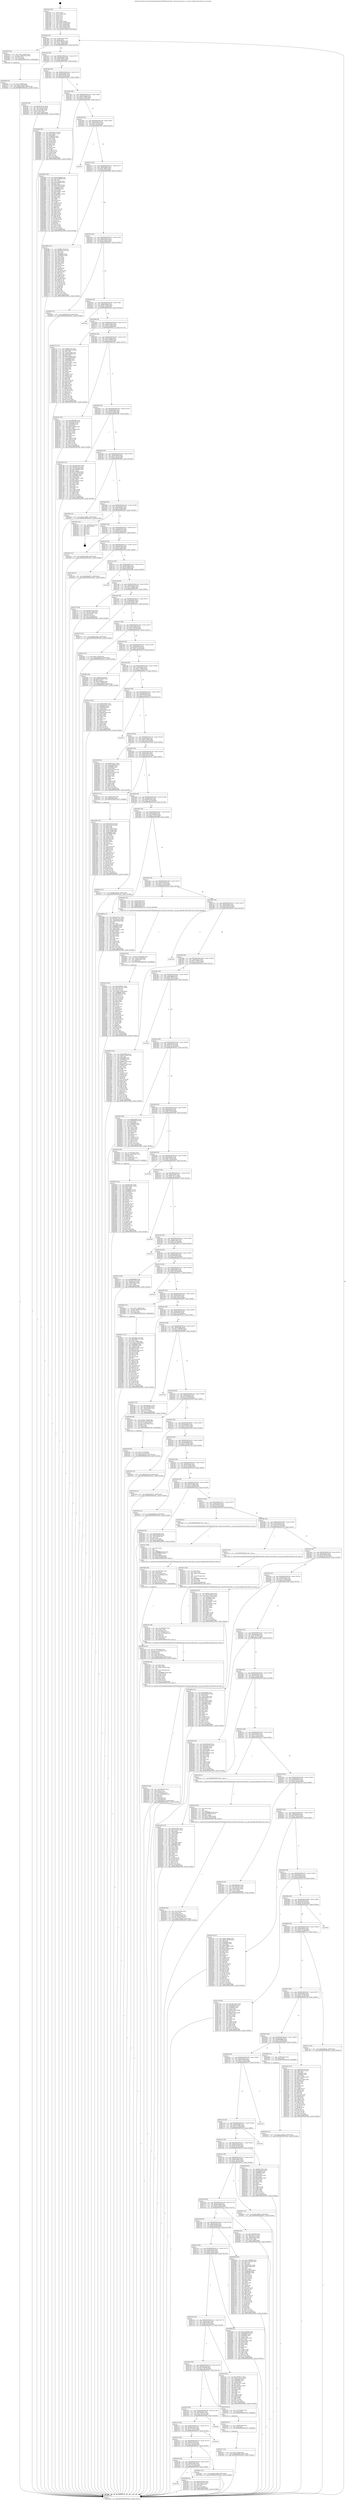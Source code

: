 digraph "0x401a50" {
  label = "0x401a50 (/mnt/c/Users/mathe/Desktop/tcc/POCII/binaries/extr_xhyvesrcvmmvmm.c_vm_get_memobj_Final-ollvm.out::main(0))"
  labelloc = "t"
  node[shape=record]

  Entry [label="",width=0.3,height=0.3,shape=circle,fillcolor=black,style=filled]
  "0x401a82" [label="{
     0x401a82 [32]\l
     | [instrs]\l
     &nbsp;&nbsp;0x401a82 \<+6\>: mov -0xb0(%rbp),%eax\l
     &nbsp;&nbsp;0x401a88 \<+2\>: mov %eax,%ecx\l
     &nbsp;&nbsp;0x401a8a \<+6\>: sub $0x82583585,%ecx\l
     &nbsp;&nbsp;0x401a90 \<+6\>: mov %eax,-0xb4(%rbp)\l
     &nbsp;&nbsp;0x401a96 \<+6\>: mov %ecx,-0xb8(%rbp)\l
     &nbsp;&nbsp;0x401a9c \<+6\>: je 0000000000402b50 \<main+0x1100\>\l
  }"]
  "0x402b50" [label="{
     0x402b50 [29]\l
     | [instrs]\l
     &nbsp;&nbsp;0x402b50 \<+10\>: movl $0x1,-0x90(%rbp)\l
     &nbsp;&nbsp;0x402b5a \<+7\>: movslq -0x90(%rbp),%rax\l
     &nbsp;&nbsp;0x402b61 \<+4\>: shl $0x3,%rax\l
     &nbsp;&nbsp;0x402b65 \<+3\>: mov %rax,%rdi\l
     &nbsp;&nbsp;0x402b68 \<+5\>: call 0000000000401050 \<malloc@plt\>\l
     | [calls]\l
     &nbsp;&nbsp;0x401050 \{1\} (unknown)\l
  }"]
  "0x401aa2" [label="{
     0x401aa2 [28]\l
     | [instrs]\l
     &nbsp;&nbsp;0x401aa2 \<+5\>: jmp 0000000000401aa7 \<main+0x57\>\l
     &nbsp;&nbsp;0x401aa7 \<+6\>: mov -0xb4(%rbp),%eax\l
     &nbsp;&nbsp;0x401aad \<+5\>: sub $0x897b9d22,%eax\l
     &nbsp;&nbsp;0x401ab2 \<+6\>: mov %eax,-0xbc(%rbp)\l
     &nbsp;&nbsp;0x401ab8 \<+6\>: je 00000000004024f2 \<main+0xaa2\>\l
  }"]
  Exit [label="",width=0.3,height=0.3,shape=circle,fillcolor=black,style=filled,peripheries=2]
  "0x4024f2" [label="{
     0x4024f2 [30]\l
     | [instrs]\l
     &nbsp;&nbsp;0x4024f2 \<+5\>: mov $0x3d7d7cc4,%eax\l
     &nbsp;&nbsp;0x4024f7 \<+5\>: mov $0x22ed1acd,%ecx\l
     &nbsp;&nbsp;0x4024fc \<+3\>: mov -0x7c(%rbp),%edx\l
     &nbsp;&nbsp;0x4024ff \<+3\>: cmp -0x78(%rbp),%edx\l
     &nbsp;&nbsp;0x402502 \<+3\>: cmovl %ecx,%eax\l
     &nbsp;&nbsp;0x402505 \<+6\>: mov %eax,-0xb0(%rbp)\l
     &nbsp;&nbsp;0x40250b \<+5\>: jmp 00000000004035ba \<main+0x1b6a\>\l
  }"]
  "0x401abe" [label="{
     0x401abe [28]\l
     | [instrs]\l
     &nbsp;&nbsp;0x401abe \<+5\>: jmp 0000000000401ac3 \<main+0x73\>\l
     &nbsp;&nbsp;0x401ac3 \<+6\>: mov -0xb4(%rbp),%eax\l
     &nbsp;&nbsp;0x401ac9 \<+5\>: sub $0x8b49c6bc,%eax\l
     &nbsp;&nbsp;0x401ace \<+6\>: mov %eax,-0xc0(%rbp)\l
     &nbsp;&nbsp;0x401ad4 \<+6\>: je 0000000000402805 \<main+0xdb5\>\l
  }"]
  "0x40339a" [label="{
     0x40339a [15]\l
     | [instrs]\l
     &nbsp;&nbsp;0x40339a \<+10\>: movl $0xc31493dc,-0xb0(%rbp)\l
     &nbsp;&nbsp;0x4033a4 \<+5\>: jmp 00000000004035ba \<main+0x1b6a\>\l
  }"]
  "0x402805" [label="{
     0x402805 [86]\l
     | [instrs]\l
     &nbsp;&nbsp;0x402805 \<+5\>: mov $0x3c95e176,%eax\l
     &nbsp;&nbsp;0x40280a \<+5\>: mov $0xa328dc1,%ecx\l
     &nbsp;&nbsp;0x40280f \<+2\>: xor %edx,%edx\l
     &nbsp;&nbsp;0x402811 \<+7\>: mov 0x406060,%esi\l
     &nbsp;&nbsp;0x402818 \<+7\>: mov 0x406064,%edi\l
     &nbsp;&nbsp;0x40281f \<+3\>: sub $0x1,%edx\l
     &nbsp;&nbsp;0x402822 \<+3\>: mov %esi,%r8d\l
     &nbsp;&nbsp;0x402825 \<+3\>: add %edx,%r8d\l
     &nbsp;&nbsp;0x402828 \<+4\>: imul %r8d,%esi\l
     &nbsp;&nbsp;0x40282c \<+3\>: and $0x1,%esi\l
     &nbsp;&nbsp;0x40282f \<+3\>: cmp $0x0,%esi\l
     &nbsp;&nbsp;0x402832 \<+4\>: sete %r9b\l
     &nbsp;&nbsp;0x402836 \<+3\>: cmp $0xa,%edi\l
     &nbsp;&nbsp;0x402839 \<+4\>: setl %r10b\l
     &nbsp;&nbsp;0x40283d \<+3\>: mov %r9b,%r11b\l
     &nbsp;&nbsp;0x402840 \<+3\>: and %r10b,%r11b\l
     &nbsp;&nbsp;0x402843 \<+3\>: xor %r10b,%r9b\l
     &nbsp;&nbsp;0x402846 \<+3\>: or %r9b,%r11b\l
     &nbsp;&nbsp;0x402849 \<+4\>: test $0x1,%r11b\l
     &nbsp;&nbsp;0x40284d \<+3\>: cmovne %ecx,%eax\l
     &nbsp;&nbsp;0x402850 \<+6\>: mov %eax,-0xb0(%rbp)\l
     &nbsp;&nbsp;0x402856 \<+5\>: jmp 00000000004035ba \<main+0x1b6a\>\l
  }"]
  "0x401ada" [label="{
     0x401ada [28]\l
     | [instrs]\l
     &nbsp;&nbsp;0x401ada \<+5\>: jmp 0000000000401adf \<main+0x8f\>\l
     &nbsp;&nbsp;0x401adf \<+6\>: mov -0xb4(%rbp),%eax\l
     &nbsp;&nbsp;0x401ae5 \<+5\>: sub $0x8e150386,%eax\l
     &nbsp;&nbsp;0x401aea \<+6\>: mov %eax,-0xc4(%rbp)\l
     &nbsp;&nbsp;0x401af0 \<+6\>: je 0000000000402665 \<main+0xc15\>\l
  }"]
  "0x403257" [label="{
     0x403257 [25]\l
     | [instrs]\l
     &nbsp;&nbsp;0x403257 \<+10\>: movl $0x0,-0xa8(%rbp)\l
     &nbsp;&nbsp;0x403261 \<+10\>: movl $0x4bd62d9,-0xb0(%rbp)\l
     &nbsp;&nbsp;0x40326b \<+5\>: jmp 00000000004035ba \<main+0x1b6a\>\l
  }"]
  "0x402665" [label="{
     0x402665 [168]\l
     | [instrs]\l
     &nbsp;&nbsp;0x402665 \<+5\>: mov $0x4e76e0fb,%eax\l
     &nbsp;&nbsp;0x40266a \<+5\>: mov $0x15b00880,%ecx\l
     &nbsp;&nbsp;0x40266f \<+2\>: mov $0x1,%dl\l
     &nbsp;&nbsp;0x402671 \<+3\>: mov -0x7c(%rbp),%esi\l
     &nbsp;&nbsp;0x402674 \<+6\>: add $0xea3b823a,%esi\l
     &nbsp;&nbsp;0x40267a \<+3\>: add $0x1,%esi\l
     &nbsp;&nbsp;0x40267d \<+6\>: sub $0xea3b823a,%esi\l
     &nbsp;&nbsp;0x402683 \<+3\>: mov %esi,-0x7c(%rbp)\l
     &nbsp;&nbsp;0x402686 \<+7\>: mov 0x406060,%esi\l
     &nbsp;&nbsp;0x40268d \<+7\>: mov 0x406064,%edi\l
     &nbsp;&nbsp;0x402694 \<+3\>: mov %esi,%r8d\l
     &nbsp;&nbsp;0x402697 \<+7\>: add $0x1fdb9f57,%r8d\l
     &nbsp;&nbsp;0x40269e \<+4\>: sub $0x1,%r8d\l
     &nbsp;&nbsp;0x4026a2 \<+7\>: sub $0x1fdb9f57,%r8d\l
     &nbsp;&nbsp;0x4026a9 \<+4\>: imul %r8d,%esi\l
     &nbsp;&nbsp;0x4026ad \<+3\>: and $0x1,%esi\l
     &nbsp;&nbsp;0x4026b0 \<+3\>: cmp $0x0,%esi\l
     &nbsp;&nbsp;0x4026b3 \<+4\>: sete %r9b\l
     &nbsp;&nbsp;0x4026b7 \<+3\>: cmp $0xa,%edi\l
     &nbsp;&nbsp;0x4026ba \<+4\>: setl %r10b\l
     &nbsp;&nbsp;0x4026be \<+3\>: mov %r9b,%r11b\l
     &nbsp;&nbsp;0x4026c1 \<+4\>: xor $0xff,%r11b\l
     &nbsp;&nbsp;0x4026c5 \<+3\>: mov %r10b,%bl\l
     &nbsp;&nbsp;0x4026c8 \<+3\>: xor $0xff,%bl\l
     &nbsp;&nbsp;0x4026cb \<+3\>: xor $0x0,%dl\l
     &nbsp;&nbsp;0x4026ce \<+3\>: mov %r11b,%r14b\l
     &nbsp;&nbsp;0x4026d1 \<+4\>: and $0x0,%r14b\l
     &nbsp;&nbsp;0x4026d5 \<+3\>: and %dl,%r9b\l
     &nbsp;&nbsp;0x4026d8 \<+3\>: mov %bl,%r15b\l
     &nbsp;&nbsp;0x4026db \<+4\>: and $0x0,%r15b\l
     &nbsp;&nbsp;0x4026df \<+3\>: and %dl,%r10b\l
     &nbsp;&nbsp;0x4026e2 \<+3\>: or %r9b,%r14b\l
     &nbsp;&nbsp;0x4026e5 \<+3\>: or %r10b,%r15b\l
     &nbsp;&nbsp;0x4026e8 \<+3\>: xor %r15b,%r14b\l
     &nbsp;&nbsp;0x4026eb \<+3\>: or %bl,%r11b\l
     &nbsp;&nbsp;0x4026ee \<+4\>: xor $0xff,%r11b\l
     &nbsp;&nbsp;0x4026f2 \<+3\>: or $0x0,%dl\l
     &nbsp;&nbsp;0x4026f5 \<+3\>: and %dl,%r11b\l
     &nbsp;&nbsp;0x4026f8 \<+3\>: or %r11b,%r14b\l
     &nbsp;&nbsp;0x4026fb \<+4\>: test $0x1,%r14b\l
     &nbsp;&nbsp;0x4026ff \<+3\>: cmovne %ecx,%eax\l
     &nbsp;&nbsp;0x402702 \<+6\>: mov %eax,-0xb0(%rbp)\l
     &nbsp;&nbsp;0x402708 \<+5\>: jmp 00000000004035ba \<main+0x1b6a\>\l
  }"]
  "0x401af6" [label="{
     0x401af6 [28]\l
     | [instrs]\l
     &nbsp;&nbsp;0x401af6 \<+5\>: jmp 0000000000401afb \<main+0xab\>\l
     &nbsp;&nbsp;0x401afb \<+6\>: mov -0xb4(%rbp),%eax\l
     &nbsp;&nbsp;0x401b01 \<+5\>: sub $0x91e0578a,%eax\l
     &nbsp;&nbsp;0x401b06 \<+6\>: mov %eax,-0xc8(%rbp)\l
     &nbsp;&nbsp;0x401b0c \<+6\>: je 00000000004033f7 \<main+0x19a7\>\l
  }"]
  "0x403248" [label="{
     0x403248 [15]\l
     | [instrs]\l
     &nbsp;&nbsp;0x403248 \<+7\>: mov -0x88(%rbp),%rax\l
     &nbsp;&nbsp;0x40324f \<+3\>: mov %rax,%rdi\l
     &nbsp;&nbsp;0x403252 \<+5\>: call 0000000000401030 \<free@plt\>\l
     | [calls]\l
     &nbsp;&nbsp;0x401030 \{1\} (unknown)\l
  }"]
  "0x4033f7" [label="{
     0x4033f7\l
  }", style=dashed]
  "0x401b12" [label="{
     0x401b12 [28]\l
     | [instrs]\l
     &nbsp;&nbsp;0x401b12 \<+5\>: jmp 0000000000401b17 \<main+0xc7\>\l
     &nbsp;&nbsp;0x401b17 \<+6\>: mov -0xb4(%rbp),%eax\l
     &nbsp;&nbsp;0x401b1d \<+5\>: sub $0x97aff0dc,%eax\l
     &nbsp;&nbsp;0x401b22 \<+6\>: mov %eax,-0xcc(%rbp)\l
     &nbsp;&nbsp;0x401b28 \<+6\>: je 00000000004030f6 \<main+0x16a6\>\l
  }"]
  "0x403059" [label="{
     0x403059 [142]\l
     | [instrs]\l
     &nbsp;&nbsp;0x403059 \<+5\>: mov $0x982a862,%edx\l
     &nbsp;&nbsp;0x40305e \<+5\>: mov $0x653a3037,%esi\l
     &nbsp;&nbsp;0x403063 \<+3\>: mov $0x1,%r8b\l
     &nbsp;&nbsp;0x403066 \<+3\>: xor %r9d,%r9d\l
     &nbsp;&nbsp;0x403069 \<+8\>: mov 0x406060,%r10d\l
     &nbsp;&nbsp;0x403071 \<+8\>: mov 0x406064,%r11d\l
     &nbsp;&nbsp;0x403079 \<+4\>: sub $0x1,%r9d\l
     &nbsp;&nbsp;0x40307d \<+3\>: mov %r10d,%ebx\l
     &nbsp;&nbsp;0x403080 \<+3\>: add %r9d,%ebx\l
     &nbsp;&nbsp;0x403083 \<+4\>: imul %ebx,%r10d\l
     &nbsp;&nbsp;0x403087 \<+4\>: and $0x1,%r10d\l
     &nbsp;&nbsp;0x40308b \<+4\>: cmp $0x0,%r10d\l
     &nbsp;&nbsp;0x40308f \<+4\>: sete %r14b\l
     &nbsp;&nbsp;0x403093 \<+4\>: cmp $0xa,%r11d\l
     &nbsp;&nbsp;0x403097 \<+4\>: setl %r15b\l
     &nbsp;&nbsp;0x40309b \<+3\>: mov %r14b,%r12b\l
     &nbsp;&nbsp;0x40309e \<+4\>: xor $0xff,%r12b\l
     &nbsp;&nbsp;0x4030a2 \<+3\>: mov %r15b,%r13b\l
     &nbsp;&nbsp;0x4030a5 \<+4\>: xor $0xff,%r13b\l
     &nbsp;&nbsp;0x4030a9 \<+4\>: xor $0x1,%r8b\l
     &nbsp;&nbsp;0x4030ad \<+3\>: mov %r12b,%al\l
     &nbsp;&nbsp;0x4030b0 \<+2\>: and $0xff,%al\l
     &nbsp;&nbsp;0x4030b2 \<+3\>: and %r8b,%r14b\l
     &nbsp;&nbsp;0x4030b5 \<+3\>: mov %r13b,%cl\l
     &nbsp;&nbsp;0x4030b8 \<+3\>: and $0xff,%cl\l
     &nbsp;&nbsp;0x4030bb \<+3\>: and %r8b,%r15b\l
     &nbsp;&nbsp;0x4030be \<+3\>: or %r14b,%al\l
     &nbsp;&nbsp;0x4030c1 \<+3\>: or %r15b,%cl\l
     &nbsp;&nbsp;0x4030c4 \<+2\>: xor %cl,%al\l
     &nbsp;&nbsp;0x4030c6 \<+3\>: or %r13b,%r12b\l
     &nbsp;&nbsp;0x4030c9 \<+4\>: xor $0xff,%r12b\l
     &nbsp;&nbsp;0x4030cd \<+4\>: or $0x1,%r8b\l
     &nbsp;&nbsp;0x4030d1 \<+3\>: and %r8b,%r12b\l
     &nbsp;&nbsp;0x4030d4 \<+3\>: or %r12b,%al\l
     &nbsp;&nbsp;0x4030d7 \<+2\>: test $0x1,%al\l
     &nbsp;&nbsp;0x4030d9 \<+3\>: cmovne %esi,%edx\l
     &nbsp;&nbsp;0x4030dc \<+6\>: mov %edx,-0xb0(%rbp)\l
     &nbsp;&nbsp;0x4030e2 \<+5\>: jmp 00000000004035ba \<main+0x1b6a\>\l
  }"]
  "0x4030f6" [label="{
     0x4030f6 [137]\l
     | [instrs]\l
     &nbsp;&nbsp;0x4030f6 \<+5\>: mov $0xff9c574b,%eax\l
     &nbsp;&nbsp;0x4030fb \<+5\>: mov $0x9bee703d,%ecx\l
     &nbsp;&nbsp;0x403100 \<+2\>: mov $0x1,%dl\l
     &nbsp;&nbsp;0x403102 \<+2\>: xor %esi,%esi\l
     &nbsp;&nbsp;0x403104 \<+7\>: mov 0x406060,%edi\l
     &nbsp;&nbsp;0x40310b \<+8\>: mov 0x406064,%r8d\l
     &nbsp;&nbsp;0x403113 \<+3\>: sub $0x1,%esi\l
     &nbsp;&nbsp;0x403116 \<+3\>: mov %edi,%r9d\l
     &nbsp;&nbsp;0x403119 \<+3\>: add %esi,%r9d\l
     &nbsp;&nbsp;0x40311c \<+4\>: imul %r9d,%edi\l
     &nbsp;&nbsp;0x403120 \<+3\>: and $0x1,%edi\l
     &nbsp;&nbsp;0x403123 \<+3\>: cmp $0x0,%edi\l
     &nbsp;&nbsp;0x403126 \<+4\>: sete %r10b\l
     &nbsp;&nbsp;0x40312a \<+4\>: cmp $0xa,%r8d\l
     &nbsp;&nbsp;0x40312e \<+4\>: setl %r11b\l
     &nbsp;&nbsp;0x403132 \<+3\>: mov %r10b,%bl\l
     &nbsp;&nbsp;0x403135 \<+3\>: xor $0xff,%bl\l
     &nbsp;&nbsp;0x403138 \<+3\>: mov %r11b,%r14b\l
     &nbsp;&nbsp;0x40313b \<+4\>: xor $0xff,%r14b\l
     &nbsp;&nbsp;0x40313f \<+3\>: xor $0x1,%dl\l
     &nbsp;&nbsp;0x403142 \<+3\>: mov %bl,%r15b\l
     &nbsp;&nbsp;0x403145 \<+4\>: and $0xff,%r15b\l
     &nbsp;&nbsp;0x403149 \<+3\>: and %dl,%r10b\l
     &nbsp;&nbsp;0x40314c \<+3\>: mov %r14b,%r12b\l
     &nbsp;&nbsp;0x40314f \<+4\>: and $0xff,%r12b\l
     &nbsp;&nbsp;0x403153 \<+3\>: and %dl,%r11b\l
     &nbsp;&nbsp;0x403156 \<+3\>: or %r10b,%r15b\l
     &nbsp;&nbsp;0x403159 \<+3\>: or %r11b,%r12b\l
     &nbsp;&nbsp;0x40315c \<+3\>: xor %r12b,%r15b\l
     &nbsp;&nbsp;0x40315f \<+3\>: or %r14b,%bl\l
     &nbsp;&nbsp;0x403162 \<+3\>: xor $0xff,%bl\l
     &nbsp;&nbsp;0x403165 \<+3\>: or $0x1,%dl\l
     &nbsp;&nbsp;0x403168 \<+2\>: and %dl,%bl\l
     &nbsp;&nbsp;0x40316a \<+3\>: or %bl,%r15b\l
     &nbsp;&nbsp;0x40316d \<+4\>: test $0x1,%r15b\l
     &nbsp;&nbsp;0x403171 \<+3\>: cmovne %ecx,%eax\l
     &nbsp;&nbsp;0x403174 \<+6\>: mov %eax,-0xb0(%rbp)\l
     &nbsp;&nbsp;0x40317a \<+5\>: jmp 00000000004035ba \<main+0x1b6a\>\l
  }"]
  "0x401b2e" [label="{
     0x401b2e [28]\l
     | [instrs]\l
     &nbsp;&nbsp;0x401b2e \<+5\>: jmp 0000000000401b33 \<main+0xe3\>\l
     &nbsp;&nbsp;0x401b33 \<+6\>: mov -0xb4(%rbp),%eax\l
     &nbsp;&nbsp;0x401b39 \<+5\>: sub $0x9a433153,%eax\l
     &nbsp;&nbsp;0x401b3e \<+6\>: mov %eax,-0xd0(%rbp)\l
     &nbsp;&nbsp;0x401b44 \<+6\>: je 0000000000402fb5 \<main+0x1565\>\l
  }"]
  "0x402f16" [label="{
     0x402f16 [159]\l
     | [instrs]\l
     &nbsp;&nbsp;0x402f16 \<+5\>: mov $0x763992c7,%esi\l
     &nbsp;&nbsp;0x402f1b \<+6\>: mov $0x9a433153,%r9d\l
     &nbsp;&nbsp;0x402f21 \<+3\>: mov $0x1,%r10b\l
     &nbsp;&nbsp;0x402f24 \<+3\>: xor %r11d,%r11d\l
     &nbsp;&nbsp;0x402f27 \<+10\>: movl $0x0,-0xa4(%rbp)\l
     &nbsp;&nbsp;0x402f31 \<+7\>: mov 0x406060,%ebx\l
     &nbsp;&nbsp;0x402f38 \<+8\>: mov 0x406064,%r14d\l
     &nbsp;&nbsp;0x402f40 \<+4\>: sub $0x1,%r11d\l
     &nbsp;&nbsp;0x402f44 \<+3\>: mov %ebx,%r15d\l
     &nbsp;&nbsp;0x402f47 \<+3\>: add %r11d,%r15d\l
     &nbsp;&nbsp;0x402f4a \<+4\>: imul %r15d,%ebx\l
     &nbsp;&nbsp;0x402f4e \<+3\>: and $0x1,%ebx\l
     &nbsp;&nbsp;0x402f51 \<+3\>: cmp $0x0,%ebx\l
     &nbsp;&nbsp;0x402f54 \<+4\>: sete %r12b\l
     &nbsp;&nbsp;0x402f58 \<+4\>: cmp $0xa,%r14d\l
     &nbsp;&nbsp;0x402f5c \<+4\>: setl %r13b\l
     &nbsp;&nbsp;0x402f60 \<+3\>: mov %r12b,%cl\l
     &nbsp;&nbsp;0x402f63 \<+3\>: xor $0xff,%cl\l
     &nbsp;&nbsp;0x402f66 \<+3\>: mov %r13b,%dl\l
     &nbsp;&nbsp;0x402f69 \<+3\>: xor $0xff,%dl\l
     &nbsp;&nbsp;0x402f6c \<+4\>: xor $0x0,%r10b\l
     &nbsp;&nbsp;0x402f70 \<+3\>: mov %cl,%dil\l
     &nbsp;&nbsp;0x402f73 \<+4\>: and $0x0,%dil\l
     &nbsp;&nbsp;0x402f77 \<+3\>: and %r10b,%r12b\l
     &nbsp;&nbsp;0x402f7a \<+3\>: mov %dl,%r8b\l
     &nbsp;&nbsp;0x402f7d \<+4\>: and $0x0,%r8b\l
     &nbsp;&nbsp;0x402f81 \<+3\>: and %r10b,%r13b\l
     &nbsp;&nbsp;0x402f84 \<+3\>: or %r12b,%dil\l
     &nbsp;&nbsp;0x402f87 \<+3\>: or %r13b,%r8b\l
     &nbsp;&nbsp;0x402f8a \<+3\>: xor %r8b,%dil\l
     &nbsp;&nbsp;0x402f8d \<+2\>: or %dl,%cl\l
     &nbsp;&nbsp;0x402f8f \<+3\>: xor $0xff,%cl\l
     &nbsp;&nbsp;0x402f92 \<+4\>: or $0x0,%r10b\l
     &nbsp;&nbsp;0x402f96 \<+3\>: and %r10b,%cl\l
     &nbsp;&nbsp;0x402f99 \<+3\>: or %cl,%dil\l
     &nbsp;&nbsp;0x402f9c \<+4\>: test $0x1,%dil\l
     &nbsp;&nbsp;0x402fa0 \<+4\>: cmovne %r9d,%esi\l
     &nbsp;&nbsp;0x402fa4 \<+6\>: mov %esi,-0xb0(%rbp)\l
     &nbsp;&nbsp;0x402faa \<+6\>: mov %eax,-0x1f0(%rbp)\l
     &nbsp;&nbsp;0x402fb0 \<+5\>: jmp 00000000004035ba \<main+0x1b6a\>\l
  }"]
  "0x402fb5" [label="{
     0x402fb5 [15]\l
     | [instrs]\l
     &nbsp;&nbsp;0x402fb5 \<+10\>: movl $0x661b3626,-0xb0(%rbp)\l
     &nbsp;&nbsp;0x402fbf \<+5\>: jmp 00000000004035ba \<main+0x1b6a\>\l
  }"]
  "0x401b4a" [label="{
     0x401b4a [28]\l
     | [instrs]\l
     &nbsp;&nbsp;0x401b4a \<+5\>: jmp 0000000000401b4f \<main+0xff\>\l
     &nbsp;&nbsp;0x401b4f \<+6\>: mov -0xb4(%rbp),%eax\l
     &nbsp;&nbsp;0x401b55 \<+5\>: sub $0x9b2743d2,%eax\l
     &nbsp;&nbsp;0x401b5a \<+6\>: mov %eax,-0xd4(%rbp)\l
     &nbsp;&nbsp;0x401b60 \<+6\>: je 00000000004035a6 \<main+0x1b56\>\l
  }"]
  "0x402ef9" [label="{
     0x402ef9 [29]\l
     | [instrs]\l
     &nbsp;&nbsp;0x402ef9 \<+10\>: movabs $0x4040b6,%rdi\l
     &nbsp;&nbsp;0x402f03 \<+6\>: mov %eax,-0xa0(%rbp)\l
     &nbsp;&nbsp;0x402f09 \<+6\>: mov -0xa0(%rbp),%esi\l
     &nbsp;&nbsp;0x402f0f \<+2\>: mov $0x0,%al\l
     &nbsp;&nbsp;0x402f11 \<+5\>: call 0000000000401040 \<printf@plt\>\l
     | [calls]\l
     &nbsp;&nbsp;0x401040 \{1\} (unknown)\l
  }"]
  "0x4035a6" [label="{
     0x4035a6\l
  }", style=dashed]
  "0x401b66" [label="{
     0x401b66 [28]\l
     | [instrs]\l
     &nbsp;&nbsp;0x401b66 \<+5\>: jmp 0000000000401b6b \<main+0x11b\>\l
     &nbsp;&nbsp;0x401b6b \<+6\>: mov -0xb4(%rbp),%eax\l
     &nbsp;&nbsp;0x401b71 \<+5\>: sub $0x9bee703d,%eax\l
     &nbsp;&nbsp;0x401b76 \<+6\>: mov %eax,-0xd8(%rbp)\l
     &nbsp;&nbsp;0x401b7c \<+6\>: je 000000000040317f \<main+0x172f\>\l
  }"]
  "0x402b6d" [label="{
     0x402b6d [32]\l
     | [instrs]\l
     &nbsp;&nbsp;0x402b6d \<+7\>: mov %rax,-0x98(%rbp)\l
     &nbsp;&nbsp;0x402b74 \<+10\>: movl $0x0,-0x9c(%rbp)\l
     &nbsp;&nbsp;0x402b7e \<+10\>: movl $0x68216bfc,-0xb0(%rbp)\l
     &nbsp;&nbsp;0x402b88 \<+5\>: jmp 00000000004035ba \<main+0x1b6a\>\l
  }"]
  "0x40317f" [label="{
     0x40317f [174]\l
     | [instrs]\l
     &nbsp;&nbsp;0x40317f \<+5\>: mov $0xff9c574b,%eax\l
     &nbsp;&nbsp;0x403184 \<+5\>: mov $0xe00dccc4,%ecx\l
     &nbsp;&nbsp;0x403189 \<+2\>: mov $0x1,%dl\l
     &nbsp;&nbsp;0x40318b \<+6\>: mov -0xa4(%rbp),%esi\l
     &nbsp;&nbsp;0x403191 \<+6\>: add $0xeac8e449,%esi\l
     &nbsp;&nbsp;0x403197 \<+3\>: add $0x1,%esi\l
     &nbsp;&nbsp;0x40319a \<+6\>: sub $0xeac8e449,%esi\l
     &nbsp;&nbsp;0x4031a0 \<+6\>: mov %esi,-0xa4(%rbp)\l
     &nbsp;&nbsp;0x4031a6 \<+7\>: mov 0x406060,%esi\l
     &nbsp;&nbsp;0x4031ad \<+7\>: mov 0x406064,%edi\l
     &nbsp;&nbsp;0x4031b4 \<+3\>: mov %esi,%r8d\l
     &nbsp;&nbsp;0x4031b7 \<+7\>: add $0x2ba2ab7c,%r8d\l
     &nbsp;&nbsp;0x4031be \<+4\>: sub $0x1,%r8d\l
     &nbsp;&nbsp;0x4031c2 \<+7\>: sub $0x2ba2ab7c,%r8d\l
     &nbsp;&nbsp;0x4031c9 \<+4\>: imul %r8d,%esi\l
     &nbsp;&nbsp;0x4031cd \<+3\>: and $0x1,%esi\l
     &nbsp;&nbsp;0x4031d0 \<+3\>: cmp $0x0,%esi\l
     &nbsp;&nbsp;0x4031d3 \<+4\>: sete %r9b\l
     &nbsp;&nbsp;0x4031d7 \<+3\>: cmp $0xa,%edi\l
     &nbsp;&nbsp;0x4031da \<+4\>: setl %r10b\l
     &nbsp;&nbsp;0x4031de \<+3\>: mov %r9b,%r11b\l
     &nbsp;&nbsp;0x4031e1 \<+4\>: xor $0xff,%r11b\l
     &nbsp;&nbsp;0x4031e5 \<+3\>: mov %r10b,%bl\l
     &nbsp;&nbsp;0x4031e8 \<+3\>: xor $0xff,%bl\l
     &nbsp;&nbsp;0x4031eb \<+3\>: xor $0x1,%dl\l
     &nbsp;&nbsp;0x4031ee \<+3\>: mov %r11b,%r14b\l
     &nbsp;&nbsp;0x4031f1 \<+4\>: and $0xff,%r14b\l
     &nbsp;&nbsp;0x4031f5 \<+3\>: and %dl,%r9b\l
     &nbsp;&nbsp;0x4031f8 \<+3\>: mov %bl,%r15b\l
     &nbsp;&nbsp;0x4031fb \<+4\>: and $0xff,%r15b\l
     &nbsp;&nbsp;0x4031ff \<+3\>: and %dl,%r10b\l
     &nbsp;&nbsp;0x403202 \<+3\>: or %r9b,%r14b\l
     &nbsp;&nbsp;0x403205 \<+3\>: or %r10b,%r15b\l
     &nbsp;&nbsp;0x403208 \<+3\>: xor %r15b,%r14b\l
     &nbsp;&nbsp;0x40320b \<+3\>: or %bl,%r11b\l
     &nbsp;&nbsp;0x40320e \<+4\>: xor $0xff,%r11b\l
     &nbsp;&nbsp;0x403212 \<+3\>: or $0x1,%dl\l
     &nbsp;&nbsp;0x403215 \<+3\>: and %dl,%r11b\l
     &nbsp;&nbsp;0x403218 \<+3\>: or %r11b,%r14b\l
     &nbsp;&nbsp;0x40321b \<+4\>: test $0x1,%r14b\l
     &nbsp;&nbsp;0x40321f \<+3\>: cmovne %ecx,%eax\l
     &nbsp;&nbsp;0x403222 \<+6\>: mov %eax,-0xb0(%rbp)\l
     &nbsp;&nbsp;0x403228 \<+5\>: jmp 00000000004035ba \<main+0x1b6a\>\l
  }"]
  "0x401b82" [label="{
     0x401b82 [28]\l
     | [instrs]\l
     &nbsp;&nbsp;0x401b82 \<+5\>: jmp 0000000000401b87 \<main+0x137\>\l
     &nbsp;&nbsp;0x401b87 \<+6\>: mov -0xb4(%rbp),%eax\l
     &nbsp;&nbsp;0x401b8d \<+5\>: sub $0xa1a28949,%eax\l
     &nbsp;&nbsp;0x401b92 \<+6\>: mov %eax,-0xdc(%rbp)\l
     &nbsp;&nbsp;0x401b98 \<+6\>: je 0000000000402ca7 \<main+0x1257\>\l
  }"]
  "0x402a48" [label="{
     0x402a48 [45]\l
     | [instrs]\l
     &nbsp;&nbsp;0x402a48 \<+6\>: mov -0x1ec(%rbp),%ecx\l
     &nbsp;&nbsp;0x402a4e \<+3\>: imul %eax,%ecx\l
     &nbsp;&nbsp;0x402a51 \<+3\>: movslq %ecx,%rsi\l
     &nbsp;&nbsp;0x402a54 \<+7\>: mov -0x88(%rbp),%rdi\l
     &nbsp;&nbsp;0x402a5b \<+7\>: movslq -0x8c(%rbp),%r8\l
     &nbsp;&nbsp;0x402a62 \<+4\>: mov %rsi,(%rdi,%r8,8)\l
     &nbsp;&nbsp;0x402a66 \<+10\>: movl $0xc741f8ee,-0xb0(%rbp)\l
     &nbsp;&nbsp;0x402a70 \<+5\>: jmp 00000000004035ba \<main+0x1b6a\>\l
  }"]
  "0x402ca7" [label="{
     0x402ca7 [91]\l
     | [instrs]\l
     &nbsp;&nbsp;0x402ca7 \<+5\>: mov $0xcdf85a68,%eax\l
     &nbsp;&nbsp;0x402cac \<+5\>: mov $0x2f78b766,%ecx\l
     &nbsp;&nbsp;0x402cb1 \<+7\>: mov 0x406060,%edx\l
     &nbsp;&nbsp;0x402cb8 \<+7\>: mov 0x406064,%esi\l
     &nbsp;&nbsp;0x402cbf \<+2\>: mov %edx,%edi\l
     &nbsp;&nbsp;0x402cc1 \<+6\>: add $0xe2cddd48,%edi\l
     &nbsp;&nbsp;0x402cc7 \<+3\>: sub $0x1,%edi\l
     &nbsp;&nbsp;0x402cca \<+6\>: sub $0xe2cddd48,%edi\l
     &nbsp;&nbsp;0x402cd0 \<+3\>: imul %edi,%edx\l
     &nbsp;&nbsp;0x402cd3 \<+3\>: and $0x1,%edx\l
     &nbsp;&nbsp;0x402cd6 \<+3\>: cmp $0x0,%edx\l
     &nbsp;&nbsp;0x402cd9 \<+4\>: sete %r8b\l
     &nbsp;&nbsp;0x402cdd \<+3\>: cmp $0xa,%esi\l
     &nbsp;&nbsp;0x402ce0 \<+4\>: setl %r9b\l
     &nbsp;&nbsp;0x402ce4 \<+3\>: mov %r8b,%r10b\l
     &nbsp;&nbsp;0x402ce7 \<+3\>: and %r9b,%r10b\l
     &nbsp;&nbsp;0x402cea \<+3\>: xor %r9b,%r8b\l
     &nbsp;&nbsp;0x402ced \<+3\>: or %r8b,%r10b\l
     &nbsp;&nbsp;0x402cf0 \<+4\>: test $0x1,%r10b\l
     &nbsp;&nbsp;0x402cf4 \<+3\>: cmovne %ecx,%eax\l
     &nbsp;&nbsp;0x402cf7 \<+6\>: mov %eax,-0xb0(%rbp)\l
     &nbsp;&nbsp;0x402cfd \<+5\>: jmp 00000000004035ba \<main+0x1b6a\>\l
  }"]
  "0x401b9e" [label="{
     0x401b9e [28]\l
     | [instrs]\l
     &nbsp;&nbsp;0x401b9e \<+5\>: jmp 0000000000401ba3 \<main+0x153\>\l
     &nbsp;&nbsp;0x401ba3 \<+6\>: mov -0xb4(%rbp),%eax\l
     &nbsp;&nbsp;0x401ba9 \<+5\>: sub $0xa6055f16,%eax\l
     &nbsp;&nbsp;0x401bae \<+6\>: mov %eax,-0xe0(%rbp)\l
     &nbsp;&nbsp;0x401bb4 \<+6\>: je 0000000000402786 \<main+0xd36\>\l
  }"]
  "0x402a20" [label="{
     0x402a20 [40]\l
     | [instrs]\l
     &nbsp;&nbsp;0x402a20 \<+5\>: mov $0x2,%ecx\l
     &nbsp;&nbsp;0x402a25 \<+1\>: cltd\l
     &nbsp;&nbsp;0x402a26 \<+2\>: idiv %ecx\l
     &nbsp;&nbsp;0x402a28 \<+6\>: imul $0xfffffffe,%edx,%ecx\l
     &nbsp;&nbsp;0x402a2e \<+6\>: add $0xce798c85,%ecx\l
     &nbsp;&nbsp;0x402a34 \<+3\>: add $0x1,%ecx\l
     &nbsp;&nbsp;0x402a37 \<+6\>: sub $0xce798c85,%ecx\l
     &nbsp;&nbsp;0x402a3d \<+6\>: mov %ecx,-0x1ec(%rbp)\l
     &nbsp;&nbsp;0x402a43 \<+5\>: call 0000000000401160 \<next_i\>\l
     | [calls]\l
     &nbsp;&nbsp;0x401160 \{1\} (/mnt/c/Users/mathe/Desktop/tcc/POCII/binaries/extr_xhyvesrcvmmvmm.c_vm_get_memobj_Final-ollvm.out::next_i)\l
  }"]
  "0x402786" [label="{
     0x402786 [112]\l
     | [instrs]\l
     &nbsp;&nbsp;0x402786 \<+5\>: mov $0x78515b2e,%eax\l
     &nbsp;&nbsp;0x40278b \<+5\>: mov $0xb2f079c0,%ecx\l
     &nbsp;&nbsp;0x402790 \<+3\>: mov -0x74(%rbp),%edx\l
     &nbsp;&nbsp;0x402793 \<+6\>: sub $0x7e6b30fa,%edx\l
     &nbsp;&nbsp;0x402799 \<+3\>: add $0x1,%edx\l
     &nbsp;&nbsp;0x40279c \<+6\>: add $0x7e6b30fa,%edx\l
     &nbsp;&nbsp;0x4027a2 \<+3\>: mov %edx,-0x74(%rbp)\l
     &nbsp;&nbsp;0x4027a5 \<+7\>: mov 0x406060,%edx\l
     &nbsp;&nbsp;0x4027ac \<+7\>: mov 0x406064,%esi\l
     &nbsp;&nbsp;0x4027b3 \<+2\>: mov %edx,%edi\l
     &nbsp;&nbsp;0x4027b5 \<+6\>: sub $0x1f8ae3e1,%edi\l
     &nbsp;&nbsp;0x4027bb \<+3\>: sub $0x1,%edi\l
     &nbsp;&nbsp;0x4027be \<+6\>: add $0x1f8ae3e1,%edi\l
     &nbsp;&nbsp;0x4027c4 \<+3\>: imul %edi,%edx\l
     &nbsp;&nbsp;0x4027c7 \<+3\>: and $0x1,%edx\l
     &nbsp;&nbsp;0x4027ca \<+3\>: cmp $0x0,%edx\l
     &nbsp;&nbsp;0x4027cd \<+4\>: sete %r8b\l
     &nbsp;&nbsp;0x4027d1 \<+3\>: cmp $0xa,%esi\l
     &nbsp;&nbsp;0x4027d4 \<+4\>: setl %r9b\l
     &nbsp;&nbsp;0x4027d8 \<+3\>: mov %r8b,%r10b\l
     &nbsp;&nbsp;0x4027db \<+3\>: and %r9b,%r10b\l
     &nbsp;&nbsp;0x4027de \<+3\>: xor %r9b,%r8b\l
     &nbsp;&nbsp;0x4027e1 \<+3\>: or %r8b,%r10b\l
     &nbsp;&nbsp;0x4027e4 \<+4\>: test $0x1,%r10b\l
     &nbsp;&nbsp;0x4027e8 \<+3\>: cmovne %ecx,%eax\l
     &nbsp;&nbsp;0x4027eb \<+6\>: mov %eax,-0xb0(%rbp)\l
     &nbsp;&nbsp;0x4027f1 \<+5\>: jmp 00000000004035ba \<main+0x1b6a\>\l
  }"]
  "0x401bba" [label="{
     0x401bba [28]\l
     | [instrs]\l
     &nbsp;&nbsp;0x401bba \<+5\>: jmp 0000000000401bbf \<main+0x16f\>\l
     &nbsp;&nbsp;0x401bbf \<+6\>: mov -0xb4(%rbp),%eax\l
     &nbsp;&nbsp;0x401bc5 \<+5\>: sub $0xa75b21d0,%eax\l
     &nbsp;&nbsp;0x401bca \<+6\>: mov %eax,-0xe4(%rbp)\l
     &nbsp;&nbsp;0x401bd0 \<+6\>: je 0000000000402d5d \<main+0x130d\>\l
  }"]
  "0x402266" [label="{
     0x402266\l
  }", style=dashed]
  "0x402d5d" [label="{
     0x402d5d [15]\l
     | [instrs]\l
     &nbsp;&nbsp;0x402d5d \<+10\>: movl $0xe77a6807,-0xb0(%rbp)\l
     &nbsp;&nbsp;0x402d67 \<+5\>: jmp 00000000004035ba \<main+0x1b6a\>\l
  }"]
  "0x401bd6" [label="{
     0x401bd6 [28]\l
     | [instrs]\l
     &nbsp;&nbsp;0x401bd6 \<+5\>: jmp 0000000000401bdb \<main+0x18b\>\l
     &nbsp;&nbsp;0x401bdb \<+6\>: mov -0xb4(%rbp),%eax\l
     &nbsp;&nbsp;0x401be1 \<+5\>: sub $0xaa0a044c,%eax\l
     &nbsp;&nbsp;0x401be6 \<+6\>: mov %eax,-0xe8(%rbp)\l
     &nbsp;&nbsp;0x401bec \<+6\>: je 00000000004033e2 \<main+0x1992\>\l
  }"]
  "0x4029fd" [label="{
     0x4029fd [30]\l
     | [instrs]\l
     &nbsp;&nbsp;0x4029fd \<+5\>: mov $0x82583585,%eax\l
     &nbsp;&nbsp;0x402a02 \<+5\>: mov $0x310ce332,%ecx\l
     &nbsp;&nbsp;0x402a07 \<+3\>: mov -0x2a(%rbp),%dl\l
     &nbsp;&nbsp;0x402a0a \<+3\>: test $0x1,%dl\l
     &nbsp;&nbsp;0x402a0d \<+3\>: cmovne %ecx,%eax\l
     &nbsp;&nbsp;0x402a10 \<+6\>: mov %eax,-0xb0(%rbp)\l
     &nbsp;&nbsp;0x402a16 \<+5\>: jmp 00000000004035ba \<main+0x1b6a\>\l
  }"]
  "0x4033e2" [label="{
     0x4033e2 [21]\l
     | [instrs]\l
     &nbsp;&nbsp;0x4033e2 \<+3\>: mov -0x38(%rbp),%eax\l
     &nbsp;&nbsp;0x4033e5 \<+7\>: add $0x1d8,%rsp\l
     &nbsp;&nbsp;0x4033ec \<+1\>: pop %rbx\l
     &nbsp;&nbsp;0x4033ed \<+2\>: pop %r12\l
     &nbsp;&nbsp;0x4033ef \<+2\>: pop %r13\l
     &nbsp;&nbsp;0x4033f1 \<+2\>: pop %r14\l
     &nbsp;&nbsp;0x4033f3 \<+2\>: pop %r15\l
     &nbsp;&nbsp;0x4033f5 \<+1\>: pop %rbp\l
     &nbsp;&nbsp;0x4033f6 \<+1\>: ret\l
  }"]
  "0x401bf2" [label="{
     0x401bf2 [28]\l
     | [instrs]\l
     &nbsp;&nbsp;0x401bf2 \<+5\>: jmp 0000000000401bf7 \<main+0x1a7\>\l
     &nbsp;&nbsp;0x401bf7 \<+6\>: mov -0xb4(%rbp),%eax\l
     &nbsp;&nbsp;0x401bfd \<+5\>: sub $0xab6ba7e0,%eax\l
     &nbsp;&nbsp;0x401c02 \<+6\>: mov %eax,-0xec(%rbp)\l
     &nbsp;&nbsp;0x401c08 \<+6\>: je 000000000040291e \<main+0xece\>\l
  }"]
  "0x40224a" [label="{
     0x40224a [28]\l
     | [instrs]\l
     &nbsp;&nbsp;0x40224a \<+5\>: jmp 000000000040224f \<main+0x7ff\>\l
     &nbsp;&nbsp;0x40224f \<+6\>: mov -0xb4(%rbp),%eax\l
     &nbsp;&nbsp;0x402255 \<+5\>: sub $0x7dae728a,%eax\l
     &nbsp;&nbsp;0x40225a \<+6\>: mov %eax,-0x1d4(%rbp)\l
     &nbsp;&nbsp;0x402260 \<+6\>: je 00000000004029fd \<main+0xfad\>\l
  }"]
  "0x40291e" [label="{
     0x40291e [15]\l
     | [instrs]\l
     &nbsp;&nbsp;0x40291e \<+10\>: movl $0xdf12296d,-0xb0(%rbp)\l
     &nbsp;&nbsp;0x402928 \<+5\>: jmp 00000000004035ba \<main+0x1b6a\>\l
  }"]
  "0x401c0e" [label="{
     0x401c0e [28]\l
     | [instrs]\l
     &nbsp;&nbsp;0x401c0e \<+5\>: jmp 0000000000401c13 \<main+0x1c3\>\l
     &nbsp;&nbsp;0x401c13 \<+6\>: mov -0xb4(%rbp),%eax\l
     &nbsp;&nbsp;0x401c19 \<+5\>: sub $0xb2f079c0,%eax\l
     &nbsp;&nbsp;0x401c1e \<+6\>: mov %eax,-0xf0(%rbp)\l
     &nbsp;&nbsp;0x401c24 \<+6\>: je 00000000004027f6 \<main+0xda6\>\l
  }"]
  "0x402b41" [label="{
     0x402b41 [15]\l
     | [instrs]\l
     &nbsp;&nbsp;0x402b41 \<+10\>: movl $0xdf12296d,-0xb0(%rbp)\l
     &nbsp;&nbsp;0x402b4b \<+5\>: jmp 00000000004035ba \<main+0x1b6a\>\l
  }"]
  "0x4027f6" [label="{
     0x4027f6 [15]\l
     | [instrs]\l
     &nbsp;&nbsp;0x4027f6 \<+10\>: movl $0x33eb3977,-0xb0(%rbp)\l
     &nbsp;&nbsp;0x402800 \<+5\>: jmp 00000000004035ba \<main+0x1b6a\>\l
  }"]
  "0x401c2a" [label="{
     0x401c2a [28]\l
     | [instrs]\l
     &nbsp;&nbsp;0x401c2a \<+5\>: jmp 0000000000401c2f \<main+0x1df\>\l
     &nbsp;&nbsp;0x401c2f \<+6\>: mov -0xb4(%rbp),%eax\l
     &nbsp;&nbsp;0x401c35 \<+5\>: sub $0xb87a89e0,%eax\l
     &nbsp;&nbsp;0x401c3a \<+6\>: mov %eax,-0xf4(%rbp)\l
     &nbsp;&nbsp;0x401c40 \<+6\>: je 00000000004033b8 \<main+0x1968\>\l
  }"]
  "0x40222e" [label="{
     0x40222e [28]\l
     | [instrs]\l
     &nbsp;&nbsp;0x40222e \<+5\>: jmp 0000000000402233 \<main+0x7e3\>\l
     &nbsp;&nbsp;0x402233 \<+6\>: mov -0xb4(%rbp),%eax\l
     &nbsp;&nbsp;0x402239 \<+5\>: sub $0x7a22ce2e,%eax\l
     &nbsp;&nbsp;0x40223e \<+6\>: mov %eax,-0x1d0(%rbp)\l
     &nbsp;&nbsp;0x402244 \<+6\>: je 0000000000402b41 \<main+0x10f1\>\l
  }"]
  "0x4033b8" [label="{
     0x4033b8\l
  }", style=dashed]
  "0x401c46" [label="{
     0x401c46 [28]\l
     | [instrs]\l
     &nbsp;&nbsp;0x401c46 \<+5\>: jmp 0000000000401c4b \<main+0x1fb\>\l
     &nbsp;&nbsp;0x401c4b \<+6\>: mov -0xb4(%rbp),%eax\l
     &nbsp;&nbsp;0x401c51 \<+5\>: sub $0xc07aad6a,%eax\l
     &nbsp;&nbsp;0x401c56 \<+6\>: mov %eax,-0xf8(%rbp)\l
     &nbsp;&nbsp;0x401c5c \<+6\>: je 0000000000402270 \<main+0x820\>\l
  }"]
  "0x403432" [label="{
     0x403432\l
  }", style=dashed]
  "0x402270" [label="{
     0x402270 [30]\l
     | [instrs]\l
     &nbsp;&nbsp;0x402270 \<+5\>: mov $0x4d47d748,%eax\l
     &nbsp;&nbsp;0x402275 \<+5\>: mov $0x52b7cd80,%ecx\l
     &nbsp;&nbsp;0x40227a \<+3\>: mov -0x34(%rbp),%edx\l
     &nbsp;&nbsp;0x40227d \<+3\>: cmp $0x2,%edx\l
     &nbsp;&nbsp;0x402280 \<+3\>: cmovne %ecx,%eax\l
     &nbsp;&nbsp;0x402283 \<+6\>: mov %eax,-0xb0(%rbp)\l
     &nbsp;&nbsp;0x402289 \<+5\>: jmp 00000000004035ba \<main+0x1b6a\>\l
  }"]
  "0x401c62" [label="{
     0x401c62 [28]\l
     | [instrs]\l
     &nbsp;&nbsp;0x401c62 \<+5\>: jmp 0000000000401c67 \<main+0x217\>\l
     &nbsp;&nbsp;0x401c67 \<+6\>: mov -0xb4(%rbp),%eax\l
     &nbsp;&nbsp;0x401c6d \<+5\>: sub $0xc0883ed7,%eax\l
     &nbsp;&nbsp;0x401c72 \<+6\>: mov %eax,-0xfc(%rbp)\l
     &nbsp;&nbsp;0x401c78 \<+6\>: je 0000000000402e70 \<main+0x1420\>\l
  }"]
  "0x4035ba" [label="{
     0x4035ba [5]\l
     | [instrs]\l
     &nbsp;&nbsp;0x4035ba \<+5\>: jmp 0000000000401a82 \<main+0x32\>\l
  }"]
  "0x401a50" [label="{
     0x401a50 [50]\l
     | [instrs]\l
     &nbsp;&nbsp;0x401a50 \<+1\>: push %rbp\l
     &nbsp;&nbsp;0x401a51 \<+3\>: mov %rsp,%rbp\l
     &nbsp;&nbsp;0x401a54 \<+2\>: push %r15\l
     &nbsp;&nbsp;0x401a56 \<+2\>: push %r14\l
     &nbsp;&nbsp;0x401a58 \<+2\>: push %r13\l
     &nbsp;&nbsp;0x401a5a \<+2\>: push %r12\l
     &nbsp;&nbsp;0x401a5c \<+1\>: push %rbx\l
     &nbsp;&nbsp;0x401a5d \<+7\>: sub $0x1d8,%rsp\l
     &nbsp;&nbsp;0x401a64 \<+7\>: movl $0x0,-0x38(%rbp)\l
     &nbsp;&nbsp;0x401a6b \<+3\>: mov %edi,-0x3c(%rbp)\l
     &nbsp;&nbsp;0x401a6e \<+4\>: mov %rsi,-0x48(%rbp)\l
     &nbsp;&nbsp;0x401a72 \<+3\>: mov -0x3c(%rbp),%edi\l
     &nbsp;&nbsp;0x401a75 \<+3\>: mov %edi,-0x34(%rbp)\l
     &nbsp;&nbsp;0x401a78 \<+10\>: movl $0xc07aad6a,-0xb0(%rbp)\l
  }"]
  "0x402212" [label="{
     0x402212 [28]\l
     | [instrs]\l
     &nbsp;&nbsp;0x402212 \<+5\>: jmp 0000000000402217 \<main+0x7c7\>\l
     &nbsp;&nbsp;0x402217 \<+6\>: mov -0xb4(%rbp),%eax\l
     &nbsp;&nbsp;0x40221d \<+5\>: sub $0x78515b2e,%eax\l
     &nbsp;&nbsp;0x402222 \<+6\>: mov %eax,-0x1cc(%rbp)\l
     &nbsp;&nbsp;0x402228 \<+6\>: je 0000000000403432 \<main+0x19e2\>\l
  }"]
  "0x402e70" [label="{
     0x402e70 [15]\l
     | [instrs]\l
     &nbsp;&nbsp;0x402e70 \<+10\>: movl $0x68216bfc,-0xb0(%rbp)\l
     &nbsp;&nbsp;0x402e7a \<+5\>: jmp 00000000004035ba \<main+0x1b6a\>\l
  }"]
  "0x401c7e" [label="{
     0x401c7e [28]\l
     | [instrs]\l
     &nbsp;&nbsp;0x401c7e \<+5\>: jmp 0000000000401c83 \<main+0x233\>\l
     &nbsp;&nbsp;0x401c83 \<+6\>: mov -0xb4(%rbp),%eax\l
     &nbsp;&nbsp;0x401c89 \<+5\>: sub $0xc31493dc,%eax\l
     &nbsp;&nbsp;0x401c8e \<+6\>: mov %eax,-0x100(%rbp)\l
     &nbsp;&nbsp;0x401c94 \<+6\>: je 00000000004033cc \<main+0x197c\>\l
  }"]
  "0x4034f6" [label="{
     0x4034f6\l
  }", style=dashed]
  "0x4033cc" [label="{
     0x4033cc [22]\l
     | [instrs]\l
     &nbsp;&nbsp;0x4033cc \<+7\>: movl $0x0,-0x38(%rbp)\l
     &nbsp;&nbsp;0x4033d3 \<+10\>: movl $0xaa0a044c,-0xb0(%rbp)\l
     &nbsp;&nbsp;0x4033dd \<+5\>: jmp 00000000004035ba \<main+0x1b6a\>\l
  }"]
  "0x401c9a" [label="{
     0x401c9a [28]\l
     | [instrs]\l
     &nbsp;&nbsp;0x401c9a \<+5\>: jmp 0000000000401c9f \<main+0x24f\>\l
     &nbsp;&nbsp;0x401c9f \<+6\>: mov -0xb4(%rbp),%eax\l
     &nbsp;&nbsp;0x401ca5 \<+5\>: sub $0xc6023704,%eax\l
     &nbsp;&nbsp;0x401caa \<+6\>: mov %eax,-0x104(%rbp)\l
     &nbsp;&nbsp;0x401cb0 \<+6\>: je 0000000000403363 \<main+0x1913\>\l
  }"]
  "0x4021f6" [label="{
     0x4021f6 [28]\l
     | [instrs]\l
     &nbsp;&nbsp;0x4021f6 \<+5\>: jmp 00000000004021fb \<main+0x7ab\>\l
     &nbsp;&nbsp;0x4021fb \<+6\>: mov -0xb4(%rbp),%eax\l
     &nbsp;&nbsp;0x402201 \<+5\>: sub $0x763992c7,%eax\l
     &nbsp;&nbsp;0x402206 \<+6\>: mov %eax,-0x1c8(%rbp)\l
     &nbsp;&nbsp;0x40220c \<+6\>: je 00000000004034f6 \<main+0x1aa6\>\l
  }"]
  "0x403363" [label="{
     0x403363 [40]\l
     | [instrs]\l
     &nbsp;&nbsp;0x403363 \<+6\>: mov -0xa8(%rbp),%eax\l
     &nbsp;&nbsp;0x403369 \<+5\>: add $0xd203ad8d,%eax\l
     &nbsp;&nbsp;0x40336e \<+3\>: add $0x1,%eax\l
     &nbsp;&nbsp;0x403371 \<+5\>: sub $0xd203ad8d,%eax\l
     &nbsp;&nbsp;0x403376 \<+6\>: mov %eax,-0xa8(%rbp)\l
     &nbsp;&nbsp;0x40337c \<+10\>: movl $0x4bd62d9,-0xb0(%rbp)\l
     &nbsp;&nbsp;0x403386 \<+5\>: jmp 00000000004035ba \<main+0x1b6a\>\l
  }"]
  "0x401cb6" [label="{
     0x401cb6 [28]\l
     | [instrs]\l
     &nbsp;&nbsp;0x401cb6 \<+5\>: jmp 0000000000401cbb \<main+0x26b\>\l
     &nbsp;&nbsp;0x401cbb \<+6\>: mov -0xb4(%rbp),%eax\l
     &nbsp;&nbsp;0x401cc1 \<+5\>: sub $0xc741f8ee,%eax\l
     &nbsp;&nbsp;0x401cc6 \<+6\>: mov %eax,-0x108(%rbp)\l
     &nbsp;&nbsp;0x401ccc \<+6\>: je 0000000000402a75 \<main+0x1025\>\l
  }"]
  "0x40323c" [label="{
     0x40323c [12]\l
     | [instrs]\l
     &nbsp;&nbsp;0x40323c \<+4\>: mov -0x70(%rbp),%rax\l
     &nbsp;&nbsp;0x403240 \<+3\>: mov %rax,%rdi\l
     &nbsp;&nbsp;0x403243 \<+5\>: call 0000000000401030 \<free@plt\>\l
     | [calls]\l
     &nbsp;&nbsp;0x401030 \{1\} (unknown)\l
  }"]
  "0x402a75" [label="{
     0x402a75 [91]\l
     | [instrs]\l
     &nbsp;&nbsp;0x402a75 \<+5\>: mov $0xfd763bf1,%eax\l
     &nbsp;&nbsp;0x402a7a \<+5\>: mov $0x30024437,%ecx\l
     &nbsp;&nbsp;0x402a7f \<+7\>: mov 0x406060,%edx\l
     &nbsp;&nbsp;0x402a86 \<+7\>: mov 0x406064,%esi\l
     &nbsp;&nbsp;0x402a8d \<+2\>: mov %edx,%edi\l
     &nbsp;&nbsp;0x402a8f \<+6\>: sub $0xa095a300,%edi\l
     &nbsp;&nbsp;0x402a95 \<+3\>: sub $0x1,%edi\l
     &nbsp;&nbsp;0x402a98 \<+6\>: add $0xa095a300,%edi\l
     &nbsp;&nbsp;0x402a9e \<+3\>: imul %edi,%edx\l
     &nbsp;&nbsp;0x402aa1 \<+3\>: and $0x1,%edx\l
     &nbsp;&nbsp;0x402aa4 \<+3\>: cmp $0x0,%edx\l
     &nbsp;&nbsp;0x402aa7 \<+4\>: sete %r8b\l
     &nbsp;&nbsp;0x402aab \<+3\>: cmp $0xa,%esi\l
     &nbsp;&nbsp;0x402aae \<+4\>: setl %r9b\l
     &nbsp;&nbsp;0x402ab2 \<+3\>: mov %r8b,%r10b\l
     &nbsp;&nbsp;0x402ab5 \<+3\>: and %r9b,%r10b\l
     &nbsp;&nbsp;0x402ab8 \<+3\>: xor %r9b,%r8b\l
     &nbsp;&nbsp;0x402abb \<+3\>: or %r8b,%r10b\l
     &nbsp;&nbsp;0x402abe \<+4\>: test $0x1,%r10b\l
     &nbsp;&nbsp;0x402ac2 \<+3\>: cmovne %ecx,%eax\l
     &nbsp;&nbsp;0x402ac5 \<+6\>: mov %eax,-0xb0(%rbp)\l
     &nbsp;&nbsp;0x402acb \<+5\>: jmp 00000000004035ba \<main+0x1b6a\>\l
  }"]
  "0x401cd2" [label="{
     0x401cd2 [28]\l
     | [instrs]\l
     &nbsp;&nbsp;0x401cd2 \<+5\>: jmp 0000000000401cd7 \<main+0x287\>\l
     &nbsp;&nbsp;0x401cd7 \<+6\>: mov -0xb4(%rbp),%eax\l
     &nbsp;&nbsp;0x401cdd \<+5\>: sub $0xcdf85a68,%eax\l
     &nbsp;&nbsp;0x401ce2 \<+6\>: mov %eax,-0x10c(%rbp)\l
     &nbsp;&nbsp;0x401ce8 \<+6\>: je 00000000004034c5 \<main+0x1a75\>\l
  }"]
  "0x4021da" [label="{
     0x4021da [28]\l
     | [instrs]\l
     &nbsp;&nbsp;0x4021da \<+5\>: jmp 00000000004021df \<main+0x78f\>\l
     &nbsp;&nbsp;0x4021df \<+6\>: mov -0xb4(%rbp),%eax\l
     &nbsp;&nbsp;0x4021e5 \<+5\>: sub $0x7320a00f,%eax\l
     &nbsp;&nbsp;0x4021ea \<+6\>: mov %eax,-0x1c4(%rbp)\l
     &nbsp;&nbsp;0x4021f0 \<+6\>: je 000000000040323c \<main+0x17ec\>\l
  }"]
  "0x4034c5" [label="{
     0x4034c5\l
  }", style=dashed]
  "0x401cee" [label="{
     0x401cee [28]\l
     | [instrs]\l
     &nbsp;&nbsp;0x401cee \<+5\>: jmp 0000000000401cf3 \<main+0x2a3\>\l
     &nbsp;&nbsp;0x401cf3 \<+6\>: mov -0xb4(%rbp),%eax\l
     &nbsp;&nbsp;0x401cf9 \<+5\>: sub $0xdf12296d,%eax\l
     &nbsp;&nbsp;0x401cfe \<+6\>: mov %eax,-0x110(%rbp)\l
     &nbsp;&nbsp;0x401d04 \<+6\>: je 000000000040292d \<main+0xedd\>\l
  }"]
  "0x402e7f" [label="{
     0x402e7f [91]\l
     | [instrs]\l
     &nbsp;&nbsp;0x402e7f \<+5\>: mov $0x763992c7,%eax\l
     &nbsp;&nbsp;0x402e84 \<+5\>: mov $0xe221e1e0,%ecx\l
     &nbsp;&nbsp;0x402e89 \<+7\>: mov 0x406060,%edx\l
     &nbsp;&nbsp;0x402e90 \<+7\>: mov 0x406064,%esi\l
     &nbsp;&nbsp;0x402e97 \<+2\>: mov %edx,%edi\l
     &nbsp;&nbsp;0x402e99 \<+6\>: sub $0x1db7652c,%edi\l
     &nbsp;&nbsp;0x402e9f \<+3\>: sub $0x1,%edi\l
     &nbsp;&nbsp;0x402ea2 \<+6\>: add $0x1db7652c,%edi\l
     &nbsp;&nbsp;0x402ea8 \<+3\>: imul %edi,%edx\l
     &nbsp;&nbsp;0x402eab \<+3\>: and $0x1,%edx\l
     &nbsp;&nbsp;0x402eae \<+3\>: cmp $0x0,%edx\l
     &nbsp;&nbsp;0x402eb1 \<+4\>: sete %r8b\l
     &nbsp;&nbsp;0x402eb5 \<+3\>: cmp $0xa,%esi\l
     &nbsp;&nbsp;0x402eb8 \<+4\>: setl %r9b\l
     &nbsp;&nbsp;0x402ebc \<+3\>: mov %r8b,%r10b\l
     &nbsp;&nbsp;0x402ebf \<+3\>: and %r9b,%r10b\l
     &nbsp;&nbsp;0x402ec2 \<+3\>: xor %r9b,%r8b\l
     &nbsp;&nbsp;0x402ec5 \<+3\>: or %r8b,%r10b\l
     &nbsp;&nbsp;0x402ec8 \<+4\>: test $0x1,%r10b\l
     &nbsp;&nbsp;0x402ecc \<+3\>: cmovne %ecx,%eax\l
     &nbsp;&nbsp;0x402ecf \<+6\>: mov %eax,-0xb0(%rbp)\l
     &nbsp;&nbsp;0x402ed5 \<+5\>: jmp 00000000004035ba \<main+0x1b6a\>\l
  }"]
  "0x40292d" [label="{
     0x40292d [91]\l
     | [instrs]\l
     &nbsp;&nbsp;0x40292d \<+5\>: mov $0xfe510c71,%eax\l
     &nbsp;&nbsp;0x402932 \<+5\>: mov $0xe1e89a9d,%ecx\l
     &nbsp;&nbsp;0x402937 \<+7\>: mov 0x406060,%edx\l
     &nbsp;&nbsp;0x40293e \<+7\>: mov 0x406064,%esi\l
     &nbsp;&nbsp;0x402945 \<+2\>: mov %edx,%edi\l
     &nbsp;&nbsp;0x402947 \<+6\>: sub $0x3818cc2b,%edi\l
     &nbsp;&nbsp;0x40294d \<+3\>: sub $0x1,%edi\l
     &nbsp;&nbsp;0x402950 \<+6\>: add $0x3818cc2b,%edi\l
     &nbsp;&nbsp;0x402956 \<+3\>: imul %edi,%edx\l
     &nbsp;&nbsp;0x402959 \<+3\>: and $0x1,%edx\l
     &nbsp;&nbsp;0x40295c \<+3\>: cmp $0x0,%edx\l
     &nbsp;&nbsp;0x40295f \<+4\>: sete %r8b\l
     &nbsp;&nbsp;0x402963 \<+3\>: cmp $0xa,%esi\l
     &nbsp;&nbsp;0x402966 \<+4\>: setl %r9b\l
     &nbsp;&nbsp;0x40296a \<+3\>: mov %r8b,%r10b\l
     &nbsp;&nbsp;0x40296d \<+3\>: and %r9b,%r10b\l
     &nbsp;&nbsp;0x402970 \<+3\>: xor %r9b,%r8b\l
     &nbsp;&nbsp;0x402973 \<+3\>: or %r8b,%r10b\l
     &nbsp;&nbsp;0x402976 \<+4\>: test $0x1,%r10b\l
     &nbsp;&nbsp;0x40297a \<+3\>: cmovne %ecx,%eax\l
     &nbsp;&nbsp;0x40297d \<+6\>: mov %eax,-0xb0(%rbp)\l
     &nbsp;&nbsp;0x402983 \<+5\>: jmp 00000000004035ba \<main+0x1b6a\>\l
  }"]
  "0x401d0a" [label="{
     0x401d0a [28]\l
     | [instrs]\l
     &nbsp;&nbsp;0x401d0a \<+5\>: jmp 0000000000401d0f \<main+0x2bf\>\l
     &nbsp;&nbsp;0x401d0f \<+6\>: mov -0xb4(%rbp),%eax\l
     &nbsp;&nbsp;0x401d15 \<+5\>: sub $0xdfcde5d2,%eax\l
     &nbsp;&nbsp;0x401d1a \<+6\>: mov %eax,-0x114(%rbp)\l
     &nbsp;&nbsp;0x401d20 \<+6\>: je 000000000040233c \<main+0x8ec\>\l
  }"]
  "0x4021be" [label="{
     0x4021be [28]\l
     | [instrs]\l
     &nbsp;&nbsp;0x4021be \<+5\>: jmp 00000000004021c3 \<main+0x773\>\l
     &nbsp;&nbsp;0x4021c3 \<+6\>: mov -0xb4(%rbp),%eax\l
     &nbsp;&nbsp;0x4021c9 \<+5\>: sub $0x6bfa1bfb,%eax\l
     &nbsp;&nbsp;0x4021ce \<+6\>: mov %eax,-0x1c0(%rbp)\l
     &nbsp;&nbsp;0x4021d4 \<+6\>: je 0000000000402e7f \<main+0x142f\>\l
  }"]
  "0x40233c" [label="{
     0x40233c [13]\l
     | [instrs]\l
     &nbsp;&nbsp;0x40233c \<+4\>: mov -0x48(%rbp),%rax\l
     &nbsp;&nbsp;0x402340 \<+4\>: mov 0x8(%rax),%rdi\l
     &nbsp;&nbsp;0x402344 \<+5\>: call 0000000000401060 \<atoi@plt\>\l
     | [calls]\l
     &nbsp;&nbsp;0x401060 \{1\} (unknown)\l
  }"]
  "0x401d26" [label="{
     0x401d26 [28]\l
     | [instrs]\l
     &nbsp;&nbsp;0x401d26 \<+5\>: jmp 0000000000401d2b \<main+0x2db\>\l
     &nbsp;&nbsp;0x401d2b \<+6\>: mov -0xb4(%rbp),%eax\l
     &nbsp;&nbsp;0x401d31 \<+5\>: sub $0xe00dccc4,%eax\l
     &nbsp;&nbsp;0x401d36 \<+6\>: mov %eax,-0x118(%rbp)\l
     &nbsp;&nbsp;0x401d3c \<+6\>: je 000000000040322d \<main+0x17dd\>\l
  }"]
  "0x402b8d" [label="{
     0x402b8d [91]\l
     | [instrs]\l
     &nbsp;&nbsp;0x402b8d \<+5\>: mov $0x11366669,%eax\l
     &nbsp;&nbsp;0x402b92 \<+5\>: mov $0x66eb4e49,%ecx\l
     &nbsp;&nbsp;0x402b97 \<+7\>: mov 0x406060,%edx\l
     &nbsp;&nbsp;0x402b9e \<+7\>: mov 0x406064,%esi\l
     &nbsp;&nbsp;0x402ba5 \<+2\>: mov %edx,%edi\l
     &nbsp;&nbsp;0x402ba7 \<+6\>: sub $0xdf1aecd5,%edi\l
     &nbsp;&nbsp;0x402bad \<+3\>: sub $0x1,%edi\l
     &nbsp;&nbsp;0x402bb0 \<+6\>: add $0xdf1aecd5,%edi\l
     &nbsp;&nbsp;0x402bb6 \<+3\>: imul %edi,%edx\l
     &nbsp;&nbsp;0x402bb9 \<+3\>: and $0x1,%edx\l
     &nbsp;&nbsp;0x402bbc \<+3\>: cmp $0x0,%edx\l
     &nbsp;&nbsp;0x402bbf \<+4\>: sete %r8b\l
     &nbsp;&nbsp;0x402bc3 \<+3\>: cmp $0xa,%esi\l
     &nbsp;&nbsp;0x402bc6 \<+4\>: setl %r9b\l
     &nbsp;&nbsp;0x402bca \<+3\>: mov %r8b,%r10b\l
     &nbsp;&nbsp;0x402bcd \<+3\>: and %r9b,%r10b\l
     &nbsp;&nbsp;0x402bd0 \<+3\>: xor %r9b,%r8b\l
     &nbsp;&nbsp;0x402bd3 \<+3\>: or %r8b,%r10b\l
     &nbsp;&nbsp;0x402bd6 \<+4\>: test $0x1,%r10b\l
     &nbsp;&nbsp;0x402bda \<+3\>: cmovne %ecx,%eax\l
     &nbsp;&nbsp;0x402bdd \<+6\>: mov %eax,-0xb0(%rbp)\l
     &nbsp;&nbsp;0x402be3 \<+5\>: jmp 00000000004035ba \<main+0x1b6a\>\l
  }"]
  "0x40322d" [label="{
     0x40322d [15]\l
     | [instrs]\l
     &nbsp;&nbsp;0x40322d \<+10\>: movl $0x661b3626,-0xb0(%rbp)\l
     &nbsp;&nbsp;0x403237 \<+5\>: jmp 00000000004035ba \<main+0x1b6a\>\l
  }"]
  "0x401d42" [label="{
     0x401d42 [28]\l
     | [instrs]\l
     &nbsp;&nbsp;0x401d42 \<+5\>: jmp 0000000000401d47 \<main+0x2f7\>\l
     &nbsp;&nbsp;0x401d47 \<+6\>: mov -0xb4(%rbp),%eax\l
     &nbsp;&nbsp;0x401d4d \<+5\>: sub $0xe1e89a9d,%eax\l
     &nbsp;&nbsp;0x401d52 \<+6\>: mov %eax,-0x11c(%rbp)\l
     &nbsp;&nbsp;0x401d58 \<+6\>: je 0000000000402988 \<main+0xf38\>\l
  }"]
  "0x4021a2" [label="{
     0x4021a2 [28]\l
     | [instrs]\l
     &nbsp;&nbsp;0x4021a2 \<+5\>: jmp 00000000004021a7 \<main+0x757\>\l
     &nbsp;&nbsp;0x4021a7 \<+6\>: mov -0xb4(%rbp),%eax\l
     &nbsp;&nbsp;0x4021ad \<+5\>: sub $0x68216bfc,%eax\l
     &nbsp;&nbsp;0x4021b2 \<+6\>: mov %eax,-0x1bc(%rbp)\l
     &nbsp;&nbsp;0x4021b8 \<+6\>: je 0000000000402b8d \<main+0x113d\>\l
  }"]
  "0x402988" [label="{
     0x402988 [117]\l
     | [instrs]\l
     &nbsp;&nbsp;0x402988 \<+5\>: mov $0xfe510c71,%eax\l
     &nbsp;&nbsp;0x40298d \<+5\>: mov $0x7dae728a,%ecx\l
     &nbsp;&nbsp;0x402992 \<+6\>: mov -0x8c(%rbp),%edx\l
     &nbsp;&nbsp;0x402998 \<+3\>: cmp -0x80(%rbp),%edx\l
     &nbsp;&nbsp;0x40299b \<+4\>: setl %sil\l
     &nbsp;&nbsp;0x40299f \<+4\>: and $0x1,%sil\l
     &nbsp;&nbsp;0x4029a3 \<+4\>: mov %sil,-0x2a(%rbp)\l
     &nbsp;&nbsp;0x4029a7 \<+7\>: mov 0x406060,%edx\l
     &nbsp;&nbsp;0x4029ae \<+7\>: mov 0x406064,%edi\l
     &nbsp;&nbsp;0x4029b5 \<+3\>: mov %edx,%r8d\l
     &nbsp;&nbsp;0x4029b8 \<+7\>: add $0x6230d4e7,%r8d\l
     &nbsp;&nbsp;0x4029bf \<+4\>: sub $0x1,%r8d\l
     &nbsp;&nbsp;0x4029c3 \<+7\>: sub $0x6230d4e7,%r8d\l
     &nbsp;&nbsp;0x4029ca \<+4\>: imul %r8d,%edx\l
     &nbsp;&nbsp;0x4029ce \<+3\>: and $0x1,%edx\l
     &nbsp;&nbsp;0x4029d1 \<+3\>: cmp $0x0,%edx\l
     &nbsp;&nbsp;0x4029d4 \<+4\>: sete %sil\l
     &nbsp;&nbsp;0x4029d8 \<+3\>: cmp $0xa,%edi\l
     &nbsp;&nbsp;0x4029db \<+4\>: setl %r9b\l
     &nbsp;&nbsp;0x4029df \<+3\>: mov %sil,%r10b\l
     &nbsp;&nbsp;0x4029e2 \<+3\>: and %r9b,%r10b\l
     &nbsp;&nbsp;0x4029e5 \<+3\>: xor %r9b,%sil\l
     &nbsp;&nbsp;0x4029e8 \<+3\>: or %sil,%r10b\l
     &nbsp;&nbsp;0x4029eb \<+4\>: test $0x1,%r10b\l
     &nbsp;&nbsp;0x4029ef \<+3\>: cmovne %ecx,%eax\l
     &nbsp;&nbsp;0x4029f2 \<+6\>: mov %eax,-0xb0(%rbp)\l
     &nbsp;&nbsp;0x4029f8 \<+5\>: jmp 00000000004035ba \<main+0x1b6a\>\l
  }"]
  "0x401d5e" [label="{
     0x401d5e [28]\l
     | [instrs]\l
     &nbsp;&nbsp;0x401d5e \<+5\>: jmp 0000000000401d63 \<main+0x313\>\l
     &nbsp;&nbsp;0x401d63 \<+6\>: mov -0xb4(%rbp),%eax\l
     &nbsp;&nbsp;0x401d69 \<+5\>: sub $0xe221e1e0,%eax\l
     &nbsp;&nbsp;0x401d6e \<+6\>: mov %eax,-0x120(%rbp)\l
     &nbsp;&nbsp;0x401d74 \<+6\>: je 0000000000402eda \<main+0x148a\>\l
  }"]
  "0x402be8" [label="{
     0x402be8 [161]\l
     | [instrs]\l
     &nbsp;&nbsp;0x402be8 \<+5\>: mov $0x11366669,%eax\l
     &nbsp;&nbsp;0x402bed \<+5\>: mov $0x1e22cb9b,%ecx\l
     &nbsp;&nbsp;0x402bf2 \<+2\>: mov $0x1,%dl\l
     &nbsp;&nbsp;0x402bf4 \<+2\>: xor %esi,%esi\l
     &nbsp;&nbsp;0x402bf6 \<+6\>: mov -0x9c(%rbp),%edi\l
     &nbsp;&nbsp;0x402bfc \<+6\>: cmp -0x90(%rbp),%edi\l
     &nbsp;&nbsp;0x402c02 \<+4\>: setl %r8b\l
     &nbsp;&nbsp;0x402c06 \<+4\>: and $0x1,%r8b\l
     &nbsp;&nbsp;0x402c0a \<+4\>: mov %r8b,-0x29(%rbp)\l
     &nbsp;&nbsp;0x402c0e \<+7\>: mov 0x406060,%edi\l
     &nbsp;&nbsp;0x402c15 \<+8\>: mov 0x406064,%r9d\l
     &nbsp;&nbsp;0x402c1d \<+3\>: sub $0x1,%esi\l
     &nbsp;&nbsp;0x402c20 \<+3\>: mov %edi,%r10d\l
     &nbsp;&nbsp;0x402c23 \<+3\>: add %esi,%r10d\l
     &nbsp;&nbsp;0x402c26 \<+4\>: imul %r10d,%edi\l
     &nbsp;&nbsp;0x402c2a \<+3\>: and $0x1,%edi\l
     &nbsp;&nbsp;0x402c2d \<+3\>: cmp $0x0,%edi\l
     &nbsp;&nbsp;0x402c30 \<+4\>: sete %r8b\l
     &nbsp;&nbsp;0x402c34 \<+4\>: cmp $0xa,%r9d\l
     &nbsp;&nbsp;0x402c38 \<+4\>: setl %r11b\l
     &nbsp;&nbsp;0x402c3c \<+3\>: mov %r8b,%bl\l
     &nbsp;&nbsp;0x402c3f \<+3\>: xor $0xff,%bl\l
     &nbsp;&nbsp;0x402c42 \<+3\>: mov %r11b,%r14b\l
     &nbsp;&nbsp;0x402c45 \<+4\>: xor $0xff,%r14b\l
     &nbsp;&nbsp;0x402c49 \<+3\>: xor $0x0,%dl\l
     &nbsp;&nbsp;0x402c4c \<+3\>: mov %bl,%r15b\l
     &nbsp;&nbsp;0x402c4f \<+4\>: and $0x0,%r15b\l
     &nbsp;&nbsp;0x402c53 \<+3\>: and %dl,%r8b\l
     &nbsp;&nbsp;0x402c56 \<+3\>: mov %r14b,%r12b\l
     &nbsp;&nbsp;0x402c59 \<+4\>: and $0x0,%r12b\l
     &nbsp;&nbsp;0x402c5d \<+3\>: and %dl,%r11b\l
     &nbsp;&nbsp;0x402c60 \<+3\>: or %r8b,%r15b\l
     &nbsp;&nbsp;0x402c63 \<+3\>: or %r11b,%r12b\l
     &nbsp;&nbsp;0x402c66 \<+3\>: xor %r12b,%r15b\l
     &nbsp;&nbsp;0x402c69 \<+3\>: or %r14b,%bl\l
     &nbsp;&nbsp;0x402c6c \<+3\>: xor $0xff,%bl\l
     &nbsp;&nbsp;0x402c6f \<+3\>: or $0x0,%dl\l
     &nbsp;&nbsp;0x402c72 \<+2\>: and %dl,%bl\l
     &nbsp;&nbsp;0x402c74 \<+3\>: or %bl,%r15b\l
     &nbsp;&nbsp;0x402c77 \<+4\>: test $0x1,%r15b\l
     &nbsp;&nbsp;0x402c7b \<+3\>: cmovne %ecx,%eax\l
     &nbsp;&nbsp;0x402c7e \<+6\>: mov %eax,-0xb0(%rbp)\l
     &nbsp;&nbsp;0x402c84 \<+5\>: jmp 00000000004035ba \<main+0x1b6a\>\l
  }"]
  "0x402eda" [label="{
     0x402eda [31]\l
     | [instrs]\l
     &nbsp;&nbsp;0x402eda \<+4\>: mov -0x70(%rbp),%rdi\l
     &nbsp;&nbsp;0x402ede \<+4\>: mov -0x58(%rbp),%rsi\l
     &nbsp;&nbsp;0x402ee2 \<+4\>: mov -0x60(%rbp),%rdx\l
     &nbsp;&nbsp;0x402ee6 \<+7\>: mov -0x88(%rbp),%rcx\l
     &nbsp;&nbsp;0x402eed \<+7\>: mov -0x98(%rbp),%r8\l
     &nbsp;&nbsp;0x402ef4 \<+5\>: call 00000000004013c0 \<vm_get_memobj\>\l
     | [calls]\l
     &nbsp;&nbsp;0x4013c0 \{1\} (/mnt/c/Users/mathe/Desktop/tcc/POCII/binaries/extr_xhyvesrcvmmvmm.c_vm_get_memobj_Final-ollvm.out::vm_get_memobj)\l
  }"]
  "0x401d7a" [label="{
     0x401d7a [28]\l
     | [instrs]\l
     &nbsp;&nbsp;0x401d7a \<+5\>: jmp 0000000000401d7f \<main+0x32f\>\l
     &nbsp;&nbsp;0x401d7f \<+6\>: mov -0xb4(%rbp),%eax\l
     &nbsp;&nbsp;0x401d85 \<+5\>: sub $0xe66c60d1,%eax\l
     &nbsp;&nbsp;0x401d8a \<+6\>: mov %eax,-0x124(%rbp)\l
     &nbsp;&nbsp;0x401d90 \<+6\>: je 00000000004033a9 \<main+0x1959\>\l
  }"]
  "0x402186" [label="{
     0x402186 [28]\l
     | [instrs]\l
     &nbsp;&nbsp;0x402186 \<+5\>: jmp 000000000040218b \<main+0x73b\>\l
     &nbsp;&nbsp;0x40218b \<+6\>: mov -0xb4(%rbp),%eax\l
     &nbsp;&nbsp;0x402191 \<+5\>: sub $0x66eb4e49,%eax\l
     &nbsp;&nbsp;0x402196 \<+6\>: mov %eax,-0x1b8(%rbp)\l
     &nbsp;&nbsp;0x40219c \<+6\>: je 0000000000402be8 \<main+0x1198\>\l
  }"]
  "0x4033a9" [label="{
     0x4033a9\l
  }", style=dashed]
  "0x401d96" [label="{
     0x401d96 [28]\l
     | [instrs]\l
     &nbsp;&nbsp;0x401d96 \<+5\>: jmp 0000000000401d9b \<main+0x34b\>\l
     &nbsp;&nbsp;0x401d9b \<+6\>: mov -0xb4(%rbp),%eax\l
     &nbsp;&nbsp;0x401da1 \<+5\>: sub $0xe77a6807,%eax\l
     &nbsp;&nbsp;0x401da6 \<+6\>: mov %eax,-0x128(%rbp)\l
     &nbsp;&nbsp;0x401dac \<+6\>: je 0000000000402d6c \<main+0x131c\>\l
  }"]
  "0x402fc4" [label="{
     0x402fc4 [33]\l
     | [instrs]\l
     &nbsp;&nbsp;0x402fc4 \<+5\>: mov $0x7320a00f,%eax\l
     &nbsp;&nbsp;0x402fc9 \<+5\>: mov $0xf3030710,%ecx\l
     &nbsp;&nbsp;0x402fce \<+6\>: mov -0xa4(%rbp),%edx\l
     &nbsp;&nbsp;0x402fd4 \<+3\>: cmp -0x64(%rbp),%edx\l
     &nbsp;&nbsp;0x402fd7 \<+3\>: cmovl %ecx,%eax\l
     &nbsp;&nbsp;0x402fda \<+6\>: mov %eax,-0xb0(%rbp)\l
     &nbsp;&nbsp;0x402fe0 \<+5\>: jmp 00000000004035ba \<main+0x1b6a\>\l
  }"]
  "0x402d6c" [label="{
     0x402d6c [147]\l
     | [instrs]\l
     &nbsp;&nbsp;0x402d6c \<+5\>: mov $0xf0f1f880,%eax\l
     &nbsp;&nbsp;0x402d71 \<+5\>: mov $0x29c129d4,%ecx\l
     &nbsp;&nbsp;0x402d76 \<+2\>: mov $0x1,%dl\l
     &nbsp;&nbsp;0x402d78 \<+7\>: mov 0x406060,%esi\l
     &nbsp;&nbsp;0x402d7f \<+7\>: mov 0x406064,%edi\l
     &nbsp;&nbsp;0x402d86 \<+3\>: mov %esi,%r8d\l
     &nbsp;&nbsp;0x402d89 \<+7\>: add $0xd0a722fb,%r8d\l
     &nbsp;&nbsp;0x402d90 \<+4\>: sub $0x1,%r8d\l
     &nbsp;&nbsp;0x402d94 \<+7\>: sub $0xd0a722fb,%r8d\l
     &nbsp;&nbsp;0x402d9b \<+4\>: imul %r8d,%esi\l
     &nbsp;&nbsp;0x402d9f \<+3\>: and $0x1,%esi\l
     &nbsp;&nbsp;0x402da2 \<+3\>: cmp $0x0,%esi\l
     &nbsp;&nbsp;0x402da5 \<+4\>: sete %r9b\l
     &nbsp;&nbsp;0x402da9 \<+3\>: cmp $0xa,%edi\l
     &nbsp;&nbsp;0x402dac \<+4\>: setl %r10b\l
     &nbsp;&nbsp;0x402db0 \<+3\>: mov %r9b,%r11b\l
     &nbsp;&nbsp;0x402db3 \<+4\>: xor $0xff,%r11b\l
     &nbsp;&nbsp;0x402db7 \<+3\>: mov %r10b,%bl\l
     &nbsp;&nbsp;0x402dba \<+3\>: xor $0xff,%bl\l
     &nbsp;&nbsp;0x402dbd \<+3\>: xor $0x0,%dl\l
     &nbsp;&nbsp;0x402dc0 \<+3\>: mov %r11b,%r14b\l
     &nbsp;&nbsp;0x402dc3 \<+4\>: and $0x0,%r14b\l
     &nbsp;&nbsp;0x402dc7 \<+3\>: and %dl,%r9b\l
     &nbsp;&nbsp;0x402dca \<+3\>: mov %bl,%r15b\l
     &nbsp;&nbsp;0x402dcd \<+4\>: and $0x0,%r15b\l
     &nbsp;&nbsp;0x402dd1 \<+3\>: and %dl,%r10b\l
     &nbsp;&nbsp;0x402dd4 \<+3\>: or %r9b,%r14b\l
     &nbsp;&nbsp;0x402dd7 \<+3\>: or %r10b,%r15b\l
     &nbsp;&nbsp;0x402dda \<+3\>: xor %r15b,%r14b\l
     &nbsp;&nbsp;0x402ddd \<+3\>: or %bl,%r11b\l
     &nbsp;&nbsp;0x402de0 \<+4\>: xor $0xff,%r11b\l
     &nbsp;&nbsp;0x402de4 \<+3\>: or $0x0,%dl\l
     &nbsp;&nbsp;0x402de7 \<+3\>: and %dl,%r11b\l
     &nbsp;&nbsp;0x402dea \<+3\>: or %r11b,%r14b\l
     &nbsp;&nbsp;0x402ded \<+4\>: test $0x1,%r14b\l
     &nbsp;&nbsp;0x402df1 \<+3\>: cmovne %ecx,%eax\l
     &nbsp;&nbsp;0x402df4 \<+6\>: mov %eax,-0xb0(%rbp)\l
     &nbsp;&nbsp;0x402dfa \<+5\>: jmp 00000000004035ba \<main+0x1b6a\>\l
  }"]
  "0x401db2" [label="{
     0x401db2 [28]\l
     | [instrs]\l
     &nbsp;&nbsp;0x401db2 \<+5\>: jmp 0000000000401db7 \<main+0x367\>\l
     &nbsp;&nbsp;0x401db7 \<+6\>: mov -0xb4(%rbp),%eax\l
     &nbsp;&nbsp;0x401dbd \<+5\>: sub $0xf0f1f880,%eax\l
     &nbsp;&nbsp;0x401dc2 \<+6\>: mov %eax,-0x12c(%rbp)\l
     &nbsp;&nbsp;0x401dc8 \<+6\>: je 00000000004034d4 \<main+0x1a84\>\l
  }"]
  "0x40216a" [label="{
     0x40216a [28]\l
     | [instrs]\l
     &nbsp;&nbsp;0x40216a \<+5\>: jmp 000000000040216f \<main+0x71f\>\l
     &nbsp;&nbsp;0x40216f \<+6\>: mov -0xb4(%rbp),%eax\l
     &nbsp;&nbsp;0x402175 \<+5\>: sub $0x661b3626,%eax\l
     &nbsp;&nbsp;0x40217a \<+6\>: mov %eax,-0x1b4(%rbp)\l
     &nbsp;&nbsp;0x402180 \<+6\>: je 0000000000402fc4 \<main+0x1574\>\l
  }"]
  "0x4034d4" [label="{
     0x4034d4\l
  }", style=dashed]
  "0x401dce" [label="{
     0x401dce [28]\l
     | [instrs]\l
     &nbsp;&nbsp;0x401dce \<+5\>: jmp 0000000000401dd3 \<main+0x383\>\l
     &nbsp;&nbsp;0x401dd3 \<+6\>: mov -0xb4(%rbp),%eax\l
     &nbsp;&nbsp;0x401dd9 \<+5\>: sub $0xf3030710,%eax\l
     &nbsp;&nbsp;0x401dde \<+6\>: mov %eax,-0x130(%rbp)\l
     &nbsp;&nbsp;0x401de4 \<+6\>: je 0000000000402fe5 \<main+0x1595\>\l
  }"]
  "0x4030e7" [label="{
     0x4030e7 [15]\l
     | [instrs]\l
     &nbsp;&nbsp;0x4030e7 \<+10\>: movl $0x97aff0dc,-0xb0(%rbp)\l
     &nbsp;&nbsp;0x4030f1 \<+5\>: jmp 00000000004035ba \<main+0x1b6a\>\l
  }"]
  "0x402fe5" [label="{
     0x402fe5 [86]\l
     | [instrs]\l
     &nbsp;&nbsp;0x402fe5 \<+5\>: mov $0x982a862,%eax\l
     &nbsp;&nbsp;0x402fea \<+5\>: mov $0xfb06dcc4,%ecx\l
     &nbsp;&nbsp;0x402fef \<+2\>: xor %edx,%edx\l
     &nbsp;&nbsp;0x402ff1 \<+7\>: mov 0x406060,%esi\l
     &nbsp;&nbsp;0x402ff8 \<+7\>: mov 0x406064,%edi\l
     &nbsp;&nbsp;0x402fff \<+3\>: sub $0x1,%edx\l
     &nbsp;&nbsp;0x403002 \<+3\>: mov %esi,%r8d\l
     &nbsp;&nbsp;0x403005 \<+3\>: add %edx,%r8d\l
     &nbsp;&nbsp;0x403008 \<+4\>: imul %r8d,%esi\l
     &nbsp;&nbsp;0x40300c \<+3\>: and $0x1,%esi\l
     &nbsp;&nbsp;0x40300f \<+3\>: cmp $0x0,%esi\l
     &nbsp;&nbsp;0x403012 \<+4\>: sete %r9b\l
     &nbsp;&nbsp;0x403016 \<+3\>: cmp $0xa,%edi\l
     &nbsp;&nbsp;0x403019 \<+4\>: setl %r10b\l
     &nbsp;&nbsp;0x40301d \<+3\>: mov %r9b,%r11b\l
     &nbsp;&nbsp;0x403020 \<+3\>: and %r10b,%r11b\l
     &nbsp;&nbsp;0x403023 \<+3\>: xor %r10b,%r9b\l
     &nbsp;&nbsp;0x403026 \<+3\>: or %r9b,%r11b\l
     &nbsp;&nbsp;0x403029 \<+4\>: test $0x1,%r11b\l
     &nbsp;&nbsp;0x40302d \<+3\>: cmovne %ecx,%eax\l
     &nbsp;&nbsp;0x403030 \<+6\>: mov %eax,-0xb0(%rbp)\l
     &nbsp;&nbsp;0x403036 \<+5\>: jmp 00000000004035ba \<main+0x1b6a\>\l
  }"]
  "0x401dea" [label="{
     0x401dea [28]\l
     | [instrs]\l
     &nbsp;&nbsp;0x401dea \<+5\>: jmp 0000000000401def \<main+0x39f\>\l
     &nbsp;&nbsp;0x401def \<+6\>: mov -0xb4(%rbp),%eax\l
     &nbsp;&nbsp;0x401df5 \<+5\>: sub $0xfb06dcc4,%eax\l
     &nbsp;&nbsp;0x401dfa \<+6\>: mov %eax,-0x134(%rbp)\l
     &nbsp;&nbsp;0x401e00 \<+6\>: je 000000000040303b \<main+0x15eb\>\l
  }"]
  "0x40214e" [label="{
     0x40214e [28]\l
     | [instrs]\l
     &nbsp;&nbsp;0x40214e \<+5\>: jmp 0000000000402153 \<main+0x703\>\l
     &nbsp;&nbsp;0x402153 \<+6\>: mov -0xb4(%rbp),%eax\l
     &nbsp;&nbsp;0x402159 \<+5\>: sub $0x653a3037,%eax\l
     &nbsp;&nbsp;0x40215e \<+6\>: mov %eax,-0x1b0(%rbp)\l
     &nbsp;&nbsp;0x402164 \<+6\>: je 00000000004030e7 \<main+0x1697\>\l
  }"]
  "0x40303b" [label="{
     0x40303b [30]\l
     | [instrs]\l
     &nbsp;&nbsp;0x40303b \<+4\>: mov -0x70(%rbp),%rax\l
     &nbsp;&nbsp;0x40303f \<+7\>: movslq -0xa4(%rbp),%rcx\l
     &nbsp;&nbsp;0x403046 \<+4\>: shl $0x4,%rcx\l
     &nbsp;&nbsp;0x40304a \<+3\>: add %rcx,%rax\l
     &nbsp;&nbsp;0x40304d \<+4\>: mov 0x8(%rax),%rax\l
     &nbsp;&nbsp;0x403051 \<+3\>: mov %rax,%rdi\l
     &nbsp;&nbsp;0x403054 \<+5\>: call 0000000000401030 \<free@plt\>\l
     | [calls]\l
     &nbsp;&nbsp;0x401030 \{1\} (unknown)\l
  }"]
  "0x401e06" [label="{
     0x401e06 [28]\l
     | [instrs]\l
     &nbsp;&nbsp;0x401e06 \<+5\>: jmp 0000000000401e0b \<main+0x3bb\>\l
     &nbsp;&nbsp;0x401e0b \<+6\>: mov -0xb4(%rbp),%eax\l
     &nbsp;&nbsp;0x401e11 \<+5\>: sub $0xfd763bf1,%eax\l
     &nbsp;&nbsp;0x401e16 \<+6\>: mov %eax,-0x138(%rbp)\l
     &nbsp;&nbsp;0x401e1c \<+6\>: je 0000000000403494 \<main+0x1a44\>\l
  }"]
  "0x403294" [label="{
     0x403294 [91]\l
     | [instrs]\l
     &nbsp;&nbsp;0x403294 \<+5\>: mov $0x9b2743d2,%eax\l
     &nbsp;&nbsp;0x403299 \<+5\>: mov $0x283efac8,%ecx\l
     &nbsp;&nbsp;0x40329e \<+7\>: mov 0x406060,%edx\l
     &nbsp;&nbsp;0x4032a5 \<+7\>: mov 0x406064,%esi\l
     &nbsp;&nbsp;0x4032ac \<+2\>: mov %edx,%edi\l
     &nbsp;&nbsp;0x4032ae \<+6\>: sub $0x9a3eb34,%edi\l
     &nbsp;&nbsp;0x4032b4 \<+3\>: sub $0x1,%edi\l
     &nbsp;&nbsp;0x4032b7 \<+6\>: add $0x9a3eb34,%edi\l
     &nbsp;&nbsp;0x4032bd \<+3\>: imul %edi,%edx\l
     &nbsp;&nbsp;0x4032c0 \<+3\>: and $0x1,%edx\l
     &nbsp;&nbsp;0x4032c3 \<+3\>: cmp $0x0,%edx\l
     &nbsp;&nbsp;0x4032c6 \<+4\>: sete %r8b\l
     &nbsp;&nbsp;0x4032ca \<+3\>: cmp $0xa,%esi\l
     &nbsp;&nbsp;0x4032cd \<+4\>: setl %r9b\l
     &nbsp;&nbsp;0x4032d1 \<+3\>: mov %r8b,%r10b\l
     &nbsp;&nbsp;0x4032d4 \<+3\>: and %r9b,%r10b\l
     &nbsp;&nbsp;0x4032d7 \<+3\>: xor %r9b,%r8b\l
     &nbsp;&nbsp;0x4032da \<+3\>: or %r8b,%r10b\l
     &nbsp;&nbsp;0x4032dd \<+4\>: test $0x1,%r10b\l
     &nbsp;&nbsp;0x4032e1 \<+3\>: cmovne %ecx,%eax\l
     &nbsp;&nbsp;0x4032e4 \<+6\>: mov %eax,-0xb0(%rbp)\l
     &nbsp;&nbsp;0x4032ea \<+5\>: jmp 00000000004035ba \<main+0x1b6a\>\l
  }"]
  "0x403494" [label="{
     0x403494\l
  }", style=dashed]
  "0x401e22" [label="{
     0x401e22 [28]\l
     | [instrs]\l
     &nbsp;&nbsp;0x401e22 \<+5\>: jmp 0000000000401e27 \<main+0x3d7\>\l
     &nbsp;&nbsp;0x401e27 \<+6\>: mov -0xb4(%rbp),%eax\l
     &nbsp;&nbsp;0x401e2d \<+5\>: sub $0xfe510c71,%eax\l
     &nbsp;&nbsp;0x401e32 \<+6\>: mov %eax,-0x13c(%rbp)\l
     &nbsp;&nbsp;0x401e38 \<+6\>: je 0000000000403485 \<main+0x1a35\>\l
  }"]
  "0x402132" [label="{
     0x402132 [28]\l
     | [instrs]\l
     &nbsp;&nbsp;0x402132 \<+5\>: jmp 0000000000402137 \<main+0x6e7\>\l
     &nbsp;&nbsp;0x402137 \<+6\>: mov -0xb4(%rbp),%eax\l
     &nbsp;&nbsp;0x40213d \<+5\>: sub $0x5b3b7e08,%eax\l
     &nbsp;&nbsp;0x402142 \<+6\>: mov %eax,-0x1ac(%rbp)\l
     &nbsp;&nbsp;0x402148 \<+6\>: je 0000000000403294 \<main+0x1844\>\l
  }"]
  "0x403485" [label="{
     0x403485\l
  }", style=dashed]
  "0x401e3e" [label="{
     0x401e3e [28]\l
     | [instrs]\l
     &nbsp;&nbsp;0x401e3e \<+5\>: jmp 0000000000401e43 \<main+0x3f3\>\l
     &nbsp;&nbsp;0x401e43 \<+6\>: mov -0xb4(%rbp),%eax\l
     &nbsp;&nbsp;0x401e49 \<+5\>: sub $0xff9c574b,%eax\l
     &nbsp;&nbsp;0x401e4e \<+6\>: mov %eax,-0x140(%rbp)\l
     &nbsp;&nbsp;0x401e54 \<+6\>: je 000000000040357e \<main+0x1b2e\>\l
  }"]
  "0x40228e" [label="{
     0x40228e\l
  }", style=dashed]
  "0x40357e" [label="{
     0x40357e\l
  }", style=dashed]
  "0x401e5a" [label="{
     0x401e5a [28]\l
     | [instrs]\l
     &nbsp;&nbsp;0x401e5a \<+5\>: jmp 0000000000401e5f \<main+0x40f\>\l
     &nbsp;&nbsp;0x401e5f \<+6\>: mov -0xb4(%rbp),%eax\l
     &nbsp;&nbsp;0x401e65 \<+5\>: sub $0x4bd62d9,%eax\l
     &nbsp;&nbsp;0x401e6a \<+6\>: mov %eax,-0x144(%rbp)\l
     &nbsp;&nbsp;0x401e70 \<+6\>: je 0000000000403270 \<main+0x1820\>\l
  }"]
  "0x402116" [label="{
     0x402116 [28]\l
     | [instrs]\l
     &nbsp;&nbsp;0x402116 \<+5\>: jmp 000000000040211b \<main+0x6cb\>\l
     &nbsp;&nbsp;0x40211b \<+6\>: mov -0xb4(%rbp),%eax\l
     &nbsp;&nbsp;0x402121 \<+5\>: sub $0x52b7cd80,%eax\l
     &nbsp;&nbsp;0x402126 \<+6\>: mov %eax,-0x1a8(%rbp)\l
     &nbsp;&nbsp;0x40212c \<+6\>: je 000000000040228e \<main+0x83e\>\l
  }"]
  "0x403270" [label="{
     0x403270 [36]\l
     | [instrs]\l
     &nbsp;&nbsp;0x403270 \<+5\>: mov $0x4d6b8888,%eax\l
     &nbsp;&nbsp;0x403275 \<+5\>: mov $0x5b3b7e08,%ecx\l
     &nbsp;&nbsp;0x40327a \<+6\>: mov -0xa8(%rbp),%edx\l
     &nbsp;&nbsp;0x403280 \<+6\>: cmp -0x90(%rbp),%edx\l
     &nbsp;&nbsp;0x403286 \<+3\>: cmovl %ecx,%eax\l
     &nbsp;&nbsp;0x403289 \<+6\>: mov %eax,-0xb0(%rbp)\l
     &nbsp;&nbsp;0x40328f \<+5\>: jmp 00000000004035ba \<main+0x1b6a\>\l
  }"]
  "0x401e76" [label="{
     0x401e76 [28]\l
     | [instrs]\l
     &nbsp;&nbsp;0x401e76 \<+5\>: jmp 0000000000401e7b \<main+0x42b\>\l
     &nbsp;&nbsp;0x401e7b \<+6\>: mov -0xb4(%rbp),%eax\l
     &nbsp;&nbsp;0x401e81 \<+5\>: sub $0x982a862,%eax\l
     &nbsp;&nbsp;0x401e86 \<+6\>: mov %eax,-0x148(%rbp)\l
     &nbsp;&nbsp;0x401e8c \<+6\>: je 0000000000403551 \<main+0x1b01\>\l
  }"]
  "0x403416" [label="{
     0x403416\l
  }", style=dashed]
  "0x403551" [label="{
     0x403551\l
  }", style=dashed]
  "0x401e92" [label="{
     0x401e92 [28]\l
     | [instrs]\l
     &nbsp;&nbsp;0x401e92 \<+5\>: jmp 0000000000401e97 \<main+0x447\>\l
     &nbsp;&nbsp;0x401e97 \<+6\>: mov -0xb4(%rbp),%eax\l
     &nbsp;&nbsp;0x401e9d \<+5\>: sub $0xa328dc1,%eax\l
     &nbsp;&nbsp;0x401ea2 \<+6\>: mov %eax,-0x14c(%rbp)\l
     &nbsp;&nbsp;0x401ea8 \<+6\>: je 000000000040285b \<main+0xe0b\>\l
  }"]
  "0x4020fa" [label="{
     0x4020fa [28]\l
     | [instrs]\l
     &nbsp;&nbsp;0x4020fa \<+5\>: jmp 00000000004020ff \<main+0x6af\>\l
     &nbsp;&nbsp;0x4020ff \<+6\>: mov -0xb4(%rbp),%eax\l
     &nbsp;&nbsp;0x402105 \<+5\>: sub $0x4e76e0fb,%eax\l
     &nbsp;&nbsp;0x40210a \<+6\>: mov %eax,-0x1a4(%rbp)\l
     &nbsp;&nbsp;0x402110 \<+6\>: je 0000000000403416 \<main+0x19c6\>\l
  }"]
  "0x40285b" [label="{
     0x40285b [23]\l
     | [instrs]\l
     &nbsp;&nbsp;0x40285b \<+7\>: movl $0x1,-0x80(%rbp)\l
     &nbsp;&nbsp;0x402862 \<+4\>: movslq -0x80(%rbp),%rax\l
     &nbsp;&nbsp;0x402866 \<+4\>: shl $0x3,%rax\l
     &nbsp;&nbsp;0x40286a \<+3\>: mov %rax,%rdi\l
     &nbsp;&nbsp;0x40286d \<+5\>: call 0000000000401050 \<malloc@plt\>\l
     | [calls]\l
     &nbsp;&nbsp;0x401050 \{1\} (unknown)\l
  }"]
  "0x401eae" [label="{
     0x401eae [28]\l
     | [instrs]\l
     &nbsp;&nbsp;0x401eae \<+5\>: jmp 0000000000401eb3 \<main+0x463\>\l
     &nbsp;&nbsp;0x401eb3 \<+6\>: mov -0xb4(%rbp),%eax\l
     &nbsp;&nbsp;0x401eb9 \<+5\>: sub $0xe9ebb4e,%eax\l
     &nbsp;&nbsp;0x401ebe \<+6\>: mov %eax,-0x150(%rbp)\l
     &nbsp;&nbsp;0x401ec4 \<+6\>: je 00000000004023f1 \<main+0x9a1\>\l
  }"]
  "0x40338b" [label="{
     0x40338b [15]\l
     | [instrs]\l
     &nbsp;&nbsp;0x40338b \<+7\>: mov -0x98(%rbp),%rax\l
     &nbsp;&nbsp;0x403392 \<+3\>: mov %rax,%rdi\l
     &nbsp;&nbsp;0x403395 \<+5\>: call 0000000000401030 \<free@plt\>\l
     | [calls]\l
     &nbsp;&nbsp;0x401030 \{1\} (unknown)\l
  }"]
  "0x4023f1" [label="{
     0x4023f1 [30]\l
     | [instrs]\l
     &nbsp;&nbsp;0x4023f1 \<+5\>: mov $0xe66c60d1,%eax\l
     &nbsp;&nbsp;0x4023f6 \<+5\>: mov $0x1284f4af,%ecx\l
     &nbsp;&nbsp;0x4023fb \<+3\>: mov -0x30(%rbp),%edx\l
     &nbsp;&nbsp;0x4023fe \<+3\>: cmp $0x0,%edx\l
     &nbsp;&nbsp;0x402401 \<+3\>: cmove %ecx,%eax\l
     &nbsp;&nbsp;0x402404 \<+6\>: mov %eax,-0xb0(%rbp)\l
     &nbsp;&nbsp;0x40240a \<+5\>: jmp 00000000004035ba \<main+0x1b6a\>\l
  }"]
  "0x401eca" [label="{
     0x401eca [28]\l
     | [instrs]\l
     &nbsp;&nbsp;0x401eca \<+5\>: jmp 0000000000401ecf \<main+0x47f\>\l
     &nbsp;&nbsp;0x401ecf \<+6\>: mov -0xb4(%rbp),%eax\l
     &nbsp;&nbsp;0x401ed5 \<+5\>: sub $0x11366669,%eax\l
     &nbsp;&nbsp;0x401eda \<+6\>: mov %eax,-0x154(%rbp)\l
     &nbsp;&nbsp;0x401ee0 \<+6\>: je 00000000004034b6 \<main+0x1a66\>\l
  }"]
  "0x402872" [label="{
     0x402872 [172]\l
     | [instrs]\l
     &nbsp;&nbsp;0x402872 \<+5\>: mov $0x3c95e176,%ecx\l
     &nbsp;&nbsp;0x402877 \<+5\>: mov $0xab6ba7e0,%edx\l
     &nbsp;&nbsp;0x40287c \<+3\>: mov $0x1,%sil\l
     &nbsp;&nbsp;0x40287f \<+7\>: mov %rax,-0x88(%rbp)\l
     &nbsp;&nbsp;0x402886 \<+10\>: movl $0x0,-0x8c(%rbp)\l
     &nbsp;&nbsp;0x402890 \<+8\>: mov 0x406060,%r8d\l
     &nbsp;&nbsp;0x402898 \<+8\>: mov 0x406064,%r9d\l
     &nbsp;&nbsp;0x4028a0 \<+3\>: mov %r8d,%r10d\l
     &nbsp;&nbsp;0x4028a3 \<+7\>: add $0xf9e3c39a,%r10d\l
     &nbsp;&nbsp;0x4028aa \<+4\>: sub $0x1,%r10d\l
     &nbsp;&nbsp;0x4028ae \<+7\>: sub $0xf9e3c39a,%r10d\l
     &nbsp;&nbsp;0x4028b5 \<+4\>: imul %r10d,%r8d\l
     &nbsp;&nbsp;0x4028b9 \<+4\>: and $0x1,%r8d\l
     &nbsp;&nbsp;0x4028bd \<+4\>: cmp $0x0,%r8d\l
     &nbsp;&nbsp;0x4028c1 \<+4\>: sete %r11b\l
     &nbsp;&nbsp;0x4028c5 \<+4\>: cmp $0xa,%r9d\l
     &nbsp;&nbsp;0x4028c9 \<+3\>: setl %bl\l
     &nbsp;&nbsp;0x4028cc \<+3\>: mov %r11b,%r14b\l
     &nbsp;&nbsp;0x4028cf \<+4\>: xor $0xff,%r14b\l
     &nbsp;&nbsp;0x4028d3 \<+3\>: mov %bl,%r15b\l
     &nbsp;&nbsp;0x4028d6 \<+4\>: xor $0xff,%r15b\l
     &nbsp;&nbsp;0x4028da \<+4\>: xor $0x1,%sil\l
     &nbsp;&nbsp;0x4028de \<+3\>: mov %r14b,%r12b\l
     &nbsp;&nbsp;0x4028e1 \<+4\>: and $0xff,%r12b\l
     &nbsp;&nbsp;0x4028e5 \<+3\>: and %sil,%r11b\l
     &nbsp;&nbsp;0x4028e8 \<+3\>: mov %r15b,%r13b\l
     &nbsp;&nbsp;0x4028eb \<+4\>: and $0xff,%r13b\l
     &nbsp;&nbsp;0x4028ef \<+3\>: and %sil,%bl\l
     &nbsp;&nbsp;0x4028f2 \<+3\>: or %r11b,%r12b\l
     &nbsp;&nbsp;0x4028f5 \<+3\>: or %bl,%r13b\l
     &nbsp;&nbsp;0x4028f8 \<+3\>: xor %r13b,%r12b\l
     &nbsp;&nbsp;0x4028fb \<+3\>: or %r15b,%r14b\l
     &nbsp;&nbsp;0x4028fe \<+4\>: xor $0xff,%r14b\l
     &nbsp;&nbsp;0x402902 \<+4\>: or $0x1,%sil\l
     &nbsp;&nbsp;0x402906 \<+3\>: and %sil,%r14b\l
     &nbsp;&nbsp;0x402909 \<+3\>: or %r14b,%r12b\l
     &nbsp;&nbsp;0x40290c \<+4\>: test $0x1,%r12b\l
     &nbsp;&nbsp;0x402910 \<+3\>: cmovne %edx,%ecx\l
     &nbsp;&nbsp;0x402913 \<+6\>: mov %ecx,-0xb0(%rbp)\l
     &nbsp;&nbsp;0x402919 \<+5\>: jmp 00000000004035ba \<main+0x1b6a\>\l
  }"]
  "0x4034b6" [label="{
     0x4034b6\l
  }", style=dashed]
  "0x401ee6" [label="{
     0x401ee6 [28]\l
     | [instrs]\l
     &nbsp;&nbsp;0x401ee6 \<+5\>: jmp 0000000000401eeb \<main+0x49b\>\l
     &nbsp;&nbsp;0x401eeb \<+6\>: mov -0xb4(%rbp),%eax\l
     &nbsp;&nbsp;0x401ef1 \<+5\>: sub $0x1284f4af,%eax\l
     &nbsp;&nbsp;0x401ef6 \<+6\>: mov %eax,-0x158(%rbp)\l
     &nbsp;&nbsp;0x401efc \<+6\>: je 000000000040240f \<main+0x9bf\>\l
  }"]
  "0x4025a0" [label="{
     0x4025a0 [50]\l
     | [instrs]\l
     &nbsp;&nbsp;0x4025a0 \<+6\>: mov -0x1e8(%rbp),%ecx\l
     &nbsp;&nbsp;0x4025a6 \<+3\>: imul %eax,%ecx\l
     &nbsp;&nbsp;0x4025a9 \<+3\>: movslq %ecx,%rdi\l
     &nbsp;&nbsp;0x4025ac \<+4\>: mov -0x70(%rbp),%r8\l
     &nbsp;&nbsp;0x4025b0 \<+4\>: movslq -0x74(%rbp),%r9\l
     &nbsp;&nbsp;0x4025b4 \<+4\>: shl $0x4,%r9\l
     &nbsp;&nbsp;0x4025b8 \<+3\>: add %r9,%r8\l
     &nbsp;&nbsp;0x4025bb \<+4\>: mov 0x8(%r8),%r8\l
     &nbsp;&nbsp;0x4025bf \<+4\>: mov %rdi,0x8(%r8)\l
     &nbsp;&nbsp;0x4025c3 \<+10\>: movl $0x384af378,-0xb0(%rbp)\l
     &nbsp;&nbsp;0x4025cd \<+5\>: jmp 00000000004035ba \<main+0x1b6a\>\l
  }"]
  "0x40240f" [label="{
     0x40240f [39]\l
     | [instrs]\l
     &nbsp;&nbsp;0x40240f \<+8\>: movq $0x64,-0x58(%rbp)\l
     &nbsp;&nbsp;0x402417 \<+8\>: movq $0x64,-0x60(%rbp)\l
     &nbsp;&nbsp;0x40241f \<+7\>: movl $0x1,-0x64(%rbp)\l
     &nbsp;&nbsp;0x402426 \<+4\>: movslq -0x64(%rbp),%rax\l
     &nbsp;&nbsp;0x40242a \<+4\>: shl $0x4,%rax\l
     &nbsp;&nbsp;0x40242e \<+3\>: mov %rax,%rdi\l
     &nbsp;&nbsp;0x402431 \<+5\>: call 0000000000401050 \<malloc@plt\>\l
     | [calls]\l
     &nbsp;&nbsp;0x401050 \{1\} (unknown)\l
  }"]
  "0x401f02" [label="{
     0x401f02 [28]\l
     | [instrs]\l
     &nbsp;&nbsp;0x401f02 \<+5\>: jmp 0000000000401f07 \<main+0x4b7\>\l
     &nbsp;&nbsp;0x401f07 \<+6\>: mov -0xb4(%rbp),%eax\l
     &nbsp;&nbsp;0x401f0d \<+5\>: sub $0x13059de1,%eax\l
     &nbsp;&nbsp;0x401f12 \<+6\>: mov %eax,-0x15c(%rbp)\l
     &nbsp;&nbsp;0x401f18 \<+6\>: je 0000000000403354 \<main+0x1904\>\l
  }"]
  "0x402568" [label="{
     0x402568 [56]\l
     | [instrs]\l
     &nbsp;&nbsp;0x402568 \<+2\>: xor %ecx,%ecx\l
     &nbsp;&nbsp;0x40256a \<+5\>: mov $0x2,%edx\l
     &nbsp;&nbsp;0x40256f \<+6\>: mov %edx,-0x1e4(%rbp)\l
     &nbsp;&nbsp;0x402575 \<+1\>: cltd\l
     &nbsp;&nbsp;0x402576 \<+6\>: mov -0x1e4(%rbp),%esi\l
     &nbsp;&nbsp;0x40257c \<+2\>: idiv %esi\l
     &nbsp;&nbsp;0x40257e \<+6\>: imul $0xfffffffe,%edx,%edx\l
     &nbsp;&nbsp;0x402584 \<+3\>: mov %ecx,%r10d\l
     &nbsp;&nbsp;0x402587 \<+3\>: sub %edx,%r10d\l
     &nbsp;&nbsp;0x40258a \<+2\>: mov %ecx,%edx\l
     &nbsp;&nbsp;0x40258c \<+3\>: sub $0x1,%edx\l
     &nbsp;&nbsp;0x40258f \<+3\>: add %edx,%r10d\l
     &nbsp;&nbsp;0x402592 \<+3\>: sub %r10d,%ecx\l
     &nbsp;&nbsp;0x402595 \<+6\>: mov %ecx,-0x1e8(%rbp)\l
     &nbsp;&nbsp;0x40259b \<+5\>: call 0000000000401160 \<next_i\>\l
     | [calls]\l
     &nbsp;&nbsp;0x401160 \{1\} (/mnt/c/Users/mathe/Desktop/tcc/POCII/binaries/extr_xhyvesrcvmmvmm.c_vm_get_memobj_Final-ollvm.out::next_i)\l
  }"]
  "0x403354" [label="{
     0x403354 [15]\l
     | [instrs]\l
     &nbsp;&nbsp;0x403354 \<+10\>: movl $0xc6023704,-0xb0(%rbp)\l
     &nbsp;&nbsp;0x40335e \<+5\>: jmp 00000000004035ba \<main+0x1b6a\>\l
  }"]
  "0x401f1e" [label="{
     0x401f1e [28]\l
     | [instrs]\l
     &nbsp;&nbsp;0x401f1e \<+5\>: jmp 0000000000401f23 \<main+0x4d3\>\l
     &nbsp;&nbsp;0x401f23 \<+6\>: mov -0xb4(%rbp),%eax\l
     &nbsp;&nbsp;0x401f29 \<+5\>: sub $0x15b00880,%eax\l
     &nbsp;&nbsp;0x401f2e \<+6\>: mov %eax,-0x160(%rbp)\l
     &nbsp;&nbsp;0x401f34 \<+6\>: je 000000000040270d \<main+0xcbd\>\l
  }"]
  "0x402541" [label="{
     0x402541 [39]\l
     | [instrs]\l
     &nbsp;&nbsp;0x402541 \<+6\>: mov -0x1e0(%rbp),%ecx\l
     &nbsp;&nbsp;0x402547 \<+3\>: imul %eax,%ecx\l
     &nbsp;&nbsp;0x40254a \<+3\>: movslq %ecx,%rdi\l
     &nbsp;&nbsp;0x40254d \<+4\>: mov -0x70(%rbp),%r8\l
     &nbsp;&nbsp;0x402551 \<+4\>: movslq -0x74(%rbp),%r9\l
     &nbsp;&nbsp;0x402555 \<+4\>: shl $0x4,%r9\l
     &nbsp;&nbsp;0x402559 \<+3\>: add %r9,%r8\l
     &nbsp;&nbsp;0x40255c \<+4\>: mov 0x8(%r8),%r8\l
     &nbsp;&nbsp;0x402560 \<+3\>: mov %rdi,(%r8)\l
     &nbsp;&nbsp;0x402563 \<+5\>: call 0000000000401160 \<next_i\>\l
     | [calls]\l
     &nbsp;&nbsp;0x401160 \{1\} (/mnt/c/Users/mathe/Desktop/tcc/POCII/binaries/extr_xhyvesrcvmmvmm.c_vm_get_memobj_Final-ollvm.out::next_i)\l
  }"]
  "0x40270d" [label="{
     0x40270d [15]\l
     | [instrs]\l
     &nbsp;&nbsp;0x40270d \<+10\>: movl $0x897b9d22,-0xb0(%rbp)\l
     &nbsp;&nbsp;0x402717 \<+5\>: jmp 00000000004035ba \<main+0x1b6a\>\l
  }"]
  "0x401f3a" [label="{
     0x401f3a [28]\l
     | [instrs]\l
     &nbsp;&nbsp;0x401f3a \<+5\>: jmp 0000000000401f3f \<main+0x4ef\>\l
     &nbsp;&nbsp;0x401f3f \<+6\>: mov -0xb4(%rbp),%eax\l
     &nbsp;&nbsp;0x401f45 \<+5\>: sub $0x19a1f44a,%eax\l
     &nbsp;&nbsp;0x401f4a \<+6\>: mov %eax,-0x164(%rbp)\l
     &nbsp;&nbsp;0x401f50 \<+6\>: je 00000000004023e2 \<main+0x992\>\l
  }"]
  "0x402515" [label="{
     0x402515 [44]\l
     | [instrs]\l
     &nbsp;&nbsp;0x402515 \<+2\>: xor %ecx,%ecx\l
     &nbsp;&nbsp;0x402517 \<+5\>: mov $0x2,%edx\l
     &nbsp;&nbsp;0x40251c \<+6\>: mov %edx,-0x1dc(%rbp)\l
     &nbsp;&nbsp;0x402522 \<+1\>: cltd\l
     &nbsp;&nbsp;0x402523 \<+6\>: mov -0x1dc(%rbp),%esi\l
     &nbsp;&nbsp;0x402529 \<+2\>: idiv %esi\l
     &nbsp;&nbsp;0x40252b \<+6\>: imul $0xfffffffe,%edx,%edx\l
     &nbsp;&nbsp;0x402531 \<+3\>: sub $0x1,%ecx\l
     &nbsp;&nbsp;0x402534 \<+2\>: sub %ecx,%edx\l
     &nbsp;&nbsp;0x402536 \<+6\>: mov %edx,-0x1e0(%rbp)\l
     &nbsp;&nbsp;0x40253c \<+5\>: call 0000000000401160 \<next_i\>\l
     | [calls]\l
     &nbsp;&nbsp;0x401160 \{1\} (/mnt/c/Users/mathe/Desktop/tcc/POCII/binaries/extr_xhyvesrcvmmvmm.c_vm_get_memobj_Final-ollvm.out::next_i)\l
  }"]
  "0x4023e2" [label="{
     0x4023e2 [15]\l
     | [instrs]\l
     &nbsp;&nbsp;0x4023e2 \<+10\>: movl $0xe9ebb4e,-0xb0(%rbp)\l
     &nbsp;&nbsp;0x4023ec \<+5\>: jmp 00000000004035ba \<main+0x1b6a\>\l
  }"]
  "0x401f56" [label="{
     0x401f56 [28]\l
     | [instrs]\l
     &nbsp;&nbsp;0x401f56 \<+5\>: jmp 0000000000401f5b \<main+0x50b\>\l
     &nbsp;&nbsp;0x401f5b \<+6\>: mov -0xb4(%rbp),%eax\l
     &nbsp;&nbsp;0x401f61 \<+5\>: sub $0x1e22cb9b,%eax\l
     &nbsp;&nbsp;0x401f66 \<+6\>: mov %eax,-0x168(%rbp)\l
     &nbsp;&nbsp;0x401f6c \<+6\>: je 0000000000402c89 \<main+0x1239\>\l
  }"]
  "0x4024c9" [label="{
     0x4024c9 [41]\l
     | [instrs]\l
     &nbsp;&nbsp;0x4024c9 \<+4\>: mov -0x70(%rbp),%rsi\l
     &nbsp;&nbsp;0x4024cd \<+4\>: movslq -0x74(%rbp),%rdi\l
     &nbsp;&nbsp;0x4024d1 \<+4\>: shl $0x4,%rdi\l
     &nbsp;&nbsp;0x4024d5 \<+3\>: add %rdi,%rsi\l
     &nbsp;&nbsp;0x4024d8 \<+4\>: mov %rax,0x8(%rsi)\l
     &nbsp;&nbsp;0x4024dc \<+7\>: movl $0x0,-0x7c(%rbp)\l
     &nbsp;&nbsp;0x4024e3 \<+10\>: movl $0x897b9d22,-0xb0(%rbp)\l
     &nbsp;&nbsp;0x4024ed \<+5\>: jmp 00000000004035ba \<main+0x1b6a\>\l
  }"]
  "0x402c89" [label="{
     0x402c89 [30]\l
     | [instrs]\l
     &nbsp;&nbsp;0x402c89 \<+5\>: mov $0x6bfa1bfb,%eax\l
     &nbsp;&nbsp;0x402c8e \<+5\>: mov $0xa1a28949,%ecx\l
     &nbsp;&nbsp;0x402c93 \<+3\>: mov -0x29(%rbp),%dl\l
     &nbsp;&nbsp;0x402c96 \<+3\>: test $0x1,%dl\l
     &nbsp;&nbsp;0x402c99 \<+3\>: cmovne %ecx,%eax\l
     &nbsp;&nbsp;0x402c9c \<+6\>: mov %eax,-0xb0(%rbp)\l
     &nbsp;&nbsp;0x402ca2 \<+5\>: jmp 00000000004035ba \<main+0x1b6a\>\l
  }"]
  "0x401f72" [label="{
     0x401f72 [28]\l
     | [instrs]\l
     &nbsp;&nbsp;0x401f72 \<+5\>: jmp 0000000000401f77 \<main+0x527\>\l
     &nbsp;&nbsp;0x401f77 \<+6\>: mov -0xb4(%rbp),%eax\l
     &nbsp;&nbsp;0x401f7d \<+5\>: sub $0x1fd0194e,%eax\l
     &nbsp;&nbsp;0x401f82 \<+6\>: mov %eax,-0x16c(%rbp)\l
     &nbsp;&nbsp;0x401f88 \<+6\>: je 000000000040246e \<main+0xa1e\>\l
  }"]
  "0x40249b" [label="{
     0x40249b [46]\l
     | [instrs]\l
     &nbsp;&nbsp;0x40249b \<+6\>: mov -0x1d8(%rbp),%ecx\l
     &nbsp;&nbsp;0x4024a1 \<+3\>: imul %eax,%ecx\l
     &nbsp;&nbsp;0x4024a4 \<+4\>: mov -0x70(%rbp),%rsi\l
     &nbsp;&nbsp;0x4024a8 \<+4\>: movslq -0x74(%rbp),%rdi\l
     &nbsp;&nbsp;0x4024ac \<+4\>: shl $0x4,%rdi\l
     &nbsp;&nbsp;0x4024b0 \<+3\>: add %rdi,%rsi\l
     &nbsp;&nbsp;0x4024b3 \<+2\>: mov %ecx,(%rsi)\l
     &nbsp;&nbsp;0x4024b5 \<+7\>: movl $0x1,-0x78(%rbp)\l
     &nbsp;&nbsp;0x4024bc \<+4\>: movslq -0x78(%rbp),%rsi\l
     &nbsp;&nbsp;0x4024c0 \<+4\>: imul $0x18,%rsi,%rdi\l
     &nbsp;&nbsp;0x4024c4 \<+5\>: call 0000000000401050 \<malloc@plt\>\l
     | [calls]\l
     &nbsp;&nbsp;0x401050 \{1\} (unknown)\l
  }"]
  "0x40246e" [label="{
     0x40246e [5]\l
     | [instrs]\l
     &nbsp;&nbsp;0x40246e \<+5\>: call 0000000000401160 \<next_i\>\l
     | [calls]\l
     &nbsp;&nbsp;0x401160 \{1\} (/mnt/c/Users/mathe/Desktop/tcc/POCII/binaries/extr_xhyvesrcvmmvmm.c_vm_get_memobj_Final-ollvm.out::next_i)\l
  }"]
  "0x401f8e" [label="{
     0x401f8e [28]\l
     | [instrs]\l
     &nbsp;&nbsp;0x401f8e \<+5\>: jmp 0000000000401f93 \<main+0x543\>\l
     &nbsp;&nbsp;0x401f93 \<+6\>: mov -0xb4(%rbp),%eax\l
     &nbsp;&nbsp;0x401f99 \<+5\>: sub $0x22ed1acd,%eax\l
     &nbsp;&nbsp;0x401f9e \<+6\>: mov %eax,-0x170(%rbp)\l
     &nbsp;&nbsp;0x401fa4 \<+6\>: je 0000000000402510 \<main+0xac0\>\l
  }"]
  "0x402473" [label="{
     0x402473 [40]\l
     | [instrs]\l
     &nbsp;&nbsp;0x402473 \<+5\>: mov $0x2,%ecx\l
     &nbsp;&nbsp;0x402478 \<+1\>: cltd\l
     &nbsp;&nbsp;0x402479 \<+2\>: idiv %ecx\l
     &nbsp;&nbsp;0x40247b \<+6\>: imul $0xfffffffe,%edx,%ecx\l
     &nbsp;&nbsp;0x402481 \<+6\>: add $0x6a8f6d29,%ecx\l
     &nbsp;&nbsp;0x402487 \<+3\>: add $0x1,%ecx\l
     &nbsp;&nbsp;0x40248a \<+6\>: sub $0x6a8f6d29,%ecx\l
     &nbsp;&nbsp;0x402490 \<+6\>: mov %ecx,-0x1d8(%rbp)\l
     &nbsp;&nbsp;0x402496 \<+5\>: call 0000000000401160 \<next_i\>\l
     | [calls]\l
     &nbsp;&nbsp;0x401160 \{1\} (/mnt/c/Users/mathe/Desktop/tcc/POCII/binaries/extr_xhyvesrcvmmvmm.c_vm_get_memobj_Final-ollvm.out::next_i)\l
  }"]
  "0x402510" [label="{
     0x402510 [5]\l
     | [instrs]\l
     &nbsp;&nbsp;0x402510 \<+5\>: call 0000000000401160 \<next_i\>\l
     | [calls]\l
     &nbsp;&nbsp;0x401160 \{1\} (/mnt/c/Users/mathe/Desktop/tcc/POCII/binaries/extr_xhyvesrcvmmvmm.c_vm_get_memobj_Final-ollvm.out::next_i)\l
  }"]
  "0x401faa" [label="{
     0x401faa [28]\l
     | [instrs]\l
     &nbsp;&nbsp;0x401faa \<+5\>: jmp 0000000000401faf \<main+0x55f\>\l
     &nbsp;&nbsp;0x401faf \<+6\>: mov -0xb4(%rbp),%eax\l
     &nbsp;&nbsp;0x401fb5 \<+5\>: sub $0x283efac8,%eax\l
     &nbsp;&nbsp;0x401fba \<+6\>: mov %eax,-0x174(%rbp)\l
     &nbsp;&nbsp;0x401fc0 \<+6\>: je 00000000004032ef \<main+0x189f\>\l
  }"]
  "0x402436" [label="{
     0x402436 [26]\l
     | [instrs]\l
     &nbsp;&nbsp;0x402436 \<+4\>: mov %rax,-0x70(%rbp)\l
     &nbsp;&nbsp;0x40243a \<+7\>: movl $0x0,-0x74(%rbp)\l
     &nbsp;&nbsp;0x402441 \<+10\>: movl $0x33eb3977,-0xb0(%rbp)\l
     &nbsp;&nbsp;0x40244b \<+5\>: jmp 00000000004035ba \<main+0x1b6a\>\l
  }"]
  "0x4032ef" [label="{
     0x4032ef [101]\l
     | [instrs]\l
     &nbsp;&nbsp;0x4032ef \<+5\>: mov $0x9b2743d2,%eax\l
     &nbsp;&nbsp;0x4032f4 \<+5\>: mov $0x13059de1,%ecx\l
     &nbsp;&nbsp;0x4032f9 \<+10\>: movl $0x1,-0xac(%rbp)\l
     &nbsp;&nbsp;0x403303 \<+7\>: mov 0x406060,%edx\l
     &nbsp;&nbsp;0x40330a \<+7\>: mov 0x406064,%esi\l
     &nbsp;&nbsp;0x403311 \<+2\>: mov %edx,%edi\l
     &nbsp;&nbsp;0x403313 \<+6\>: sub $0x7abaf3a2,%edi\l
     &nbsp;&nbsp;0x403319 \<+3\>: sub $0x1,%edi\l
     &nbsp;&nbsp;0x40331c \<+6\>: add $0x7abaf3a2,%edi\l
     &nbsp;&nbsp;0x403322 \<+3\>: imul %edi,%edx\l
     &nbsp;&nbsp;0x403325 \<+3\>: and $0x1,%edx\l
     &nbsp;&nbsp;0x403328 \<+3\>: cmp $0x0,%edx\l
     &nbsp;&nbsp;0x40332b \<+4\>: sete %r8b\l
     &nbsp;&nbsp;0x40332f \<+3\>: cmp $0xa,%esi\l
     &nbsp;&nbsp;0x403332 \<+4\>: setl %r9b\l
     &nbsp;&nbsp;0x403336 \<+3\>: mov %r8b,%r10b\l
     &nbsp;&nbsp;0x403339 \<+3\>: and %r9b,%r10b\l
     &nbsp;&nbsp;0x40333c \<+3\>: xor %r9b,%r8b\l
     &nbsp;&nbsp;0x40333f \<+3\>: or %r8b,%r10b\l
     &nbsp;&nbsp;0x403342 \<+4\>: test $0x1,%r10b\l
     &nbsp;&nbsp;0x403346 \<+3\>: cmovne %ecx,%eax\l
     &nbsp;&nbsp;0x403349 \<+6\>: mov %eax,-0xb0(%rbp)\l
     &nbsp;&nbsp;0x40334f \<+5\>: jmp 00000000004035ba \<main+0x1b6a\>\l
  }"]
  "0x401fc6" [label="{
     0x401fc6 [28]\l
     | [instrs]\l
     &nbsp;&nbsp;0x401fc6 \<+5\>: jmp 0000000000401fcb \<main+0x57b\>\l
     &nbsp;&nbsp;0x401fcb \<+6\>: mov -0xb4(%rbp),%eax\l
     &nbsp;&nbsp;0x401fd1 \<+5\>: sub $0x29c129d4,%eax\l
     &nbsp;&nbsp;0x401fd6 \<+6\>: mov %eax,-0x178(%rbp)\l
     &nbsp;&nbsp;0x401fdc \<+6\>: je 0000000000402dff \<main+0x13af\>\l
  }"]
  "0x402349" [label="{
     0x402349 [153]\l
     | [instrs]\l
     &nbsp;&nbsp;0x402349 \<+5\>: mov $0x91e0578a,%ecx\l
     &nbsp;&nbsp;0x40234e \<+5\>: mov $0x19a1f44a,%edx\l
     &nbsp;&nbsp;0x402353 \<+3\>: mov $0x1,%sil\l
     &nbsp;&nbsp;0x402356 \<+3\>: xor %r8d,%r8d\l
     &nbsp;&nbsp;0x402359 \<+3\>: mov %eax,-0x4c(%rbp)\l
     &nbsp;&nbsp;0x40235c \<+3\>: mov -0x4c(%rbp),%eax\l
     &nbsp;&nbsp;0x40235f \<+3\>: mov %eax,-0x30(%rbp)\l
     &nbsp;&nbsp;0x402362 \<+7\>: mov 0x406060,%eax\l
     &nbsp;&nbsp;0x402369 \<+8\>: mov 0x406064,%r9d\l
     &nbsp;&nbsp;0x402371 \<+4\>: sub $0x1,%r8d\l
     &nbsp;&nbsp;0x402375 \<+3\>: mov %eax,%r10d\l
     &nbsp;&nbsp;0x402378 \<+3\>: add %r8d,%r10d\l
     &nbsp;&nbsp;0x40237b \<+4\>: imul %r10d,%eax\l
     &nbsp;&nbsp;0x40237f \<+3\>: and $0x1,%eax\l
     &nbsp;&nbsp;0x402382 \<+3\>: cmp $0x0,%eax\l
     &nbsp;&nbsp;0x402385 \<+4\>: sete %r11b\l
     &nbsp;&nbsp;0x402389 \<+4\>: cmp $0xa,%r9d\l
     &nbsp;&nbsp;0x40238d \<+3\>: setl %bl\l
     &nbsp;&nbsp;0x402390 \<+3\>: mov %r11b,%r14b\l
     &nbsp;&nbsp;0x402393 \<+4\>: xor $0xff,%r14b\l
     &nbsp;&nbsp;0x402397 \<+3\>: mov %bl,%r15b\l
     &nbsp;&nbsp;0x40239a \<+4\>: xor $0xff,%r15b\l
     &nbsp;&nbsp;0x40239e \<+4\>: xor $0x1,%sil\l
     &nbsp;&nbsp;0x4023a2 \<+3\>: mov %r14b,%r12b\l
     &nbsp;&nbsp;0x4023a5 \<+4\>: and $0xff,%r12b\l
     &nbsp;&nbsp;0x4023a9 \<+3\>: and %sil,%r11b\l
     &nbsp;&nbsp;0x4023ac \<+3\>: mov %r15b,%r13b\l
     &nbsp;&nbsp;0x4023af \<+4\>: and $0xff,%r13b\l
     &nbsp;&nbsp;0x4023b3 \<+3\>: and %sil,%bl\l
     &nbsp;&nbsp;0x4023b6 \<+3\>: or %r11b,%r12b\l
     &nbsp;&nbsp;0x4023b9 \<+3\>: or %bl,%r13b\l
     &nbsp;&nbsp;0x4023bc \<+3\>: xor %r13b,%r12b\l
     &nbsp;&nbsp;0x4023bf \<+3\>: or %r15b,%r14b\l
     &nbsp;&nbsp;0x4023c2 \<+4\>: xor $0xff,%r14b\l
     &nbsp;&nbsp;0x4023c6 \<+4\>: or $0x1,%sil\l
     &nbsp;&nbsp;0x4023ca \<+3\>: and %sil,%r14b\l
     &nbsp;&nbsp;0x4023cd \<+3\>: or %r14b,%r12b\l
     &nbsp;&nbsp;0x4023d0 \<+4\>: test $0x1,%r12b\l
     &nbsp;&nbsp;0x4023d4 \<+3\>: cmovne %edx,%ecx\l
     &nbsp;&nbsp;0x4023d7 \<+6\>: mov %ecx,-0xb0(%rbp)\l
     &nbsp;&nbsp;0x4023dd \<+5\>: jmp 00000000004035ba \<main+0x1b6a\>\l
  }"]
  "0x402dff" [label="{
     0x402dff [113]\l
     | [instrs]\l
     &nbsp;&nbsp;0x402dff \<+5\>: mov $0xf0f1f880,%eax\l
     &nbsp;&nbsp;0x402e04 \<+5\>: mov $0xc0883ed7,%ecx\l
     &nbsp;&nbsp;0x402e09 \<+2\>: xor %edx,%edx\l
     &nbsp;&nbsp;0x402e0b \<+6\>: mov -0x9c(%rbp),%esi\l
     &nbsp;&nbsp;0x402e11 \<+6\>: add $0x8e46650,%esi\l
     &nbsp;&nbsp;0x402e17 \<+3\>: add $0x1,%esi\l
     &nbsp;&nbsp;0x402e1a \<+6\>: sub $0x8e46650,%esi\l
     &nbsp;&nbsp;0x402e20 \<+6\>: mov %esi,-0x9c(%rbp)\l
     &nbsp;&nbsp;0x402e26 \<+7\>: mov 0x406060,%esi\l
     &nbsp;&nbsp;0x402e2d \<+7\>: mov 0x406064,%edi\l
     &nbsp;&nbsp;0x402e34 \<+3\>: sub $0x1,%edx\l
     &nbsp;&nbsp;0x402e37 \<+3\>: mov %esi,%r8d\l
     &nbsp;&nbsp;0x402e3a \<+3\>: add %edx,%r8d\l
     &nbsp;&nbsp;0x402e3d \<+4\>: imul %r8d,%esi\l
     &nbsp;&nbsp;0x402e41 \<+3\>: and $0x1,%esi\l
     &nbsp;&nbsp;0x402e44 \<+3\>: cmp $0x0,%esi\l
     &nbsp;&nbsp;0x402e47 \<+4\>: sete %r9b\l
     &nbsp;&nbsp;0x402e4b \<+3\>: cmp $0xa,%edi\l
     &nbsp;&nbsp;0x402e4e \<+4\>: setl %r10b\l
     &nbsp;&nbsp;0x402e52 \<+3\>: mov %r9b,%r11b\l
     &nbsp;&nbsp;0x402e55 \<+3\>: and %r10b,%r11b\l
     &nbsp;&nbsp;0x402e58 \<+3\>: xor %r10b,%r9b\l
     &nbsp;&nbsp;0x402e5b \<+3\>: or %r9b,%r11b\l
     &nbsp;&nbsp;0x402e5e \<+4\>: test $0x1,%r11b\l
     &nbsp;&nbsp;0x402e62 \<+3\>: cmovne %ecx,%eax\l
     &nbsp;&nbsp;0x402e65 \<+6\>: mov %eax,-0xb0(%rbp)\l
     &nbsp;&nbsp;0x402e6b \<+5\>: jmp 00000000004035ba \<main+0x1b6a\>\l
  }"]
  "0x401fe2" [label="{
     0x401fe2 [28]\l
     | [instrs]\l
     &nbsp;&nbsp;0x401fe2 \<+5\>: jmp 0000000000401fe7 \<main+0x597\>\l
     &nbsp;&nbsp;0x401fe7 \<+6\>: mov -0xb4(%rbp),%eax\l
     &nbsp;&nbsp;0x401fed \<+5\>: sub $0x2f78b766,%eax\l
     &nbsp;&nbsp;0x401ff2 \<+6\>: mov %eax,-0x17c(%rbp)\l
     &nbsp;&nbsp;0x401ff8 \<+6\>: je 0000000000402d02 \<main+0x12b2\>\l
  }"]
  "0x4020de" [label="{
     0x4020de [28]\l
     | [instrs]\l
     &nbsp;&nbsp;0x4020de \<+5\>: jmp 00000000004020e3 \<main+0x693\>\l
     &nbsp;&nbsp;0x4020e3 \<+6\>: mov -0xb4(%rbp),%eax\l
     &nbsp;&nbsp;0x4020e9 \<+5\>: sub $0x4d6b8888,%eax\l
     &nbsp;&nbsp;0x4020ee \<+6\>: mov %eax,-0x1a0(%rbp)\l
     &nbsp;&nbsp;0x4020f4 \<+6\>: je 000000000040338b \<main+0x193b\>\l
  }"]
  "0x402d02" [label="{
     0x402d02 [91]\l
     | [instrs]\l
     &nbsp;&nbsp;0x402d02 \<+5\>: mov $0xcdf85a68,%eax\l
     &nbsp;&nbsp;0x402d07 \<+5\>: mov $0xa75b21d0,%ecx\l
     &nbsp;&nbsp;0x402d0c \<+7\>: mov 0x406060,%edx\l
     &nbsp;&nbsp;0x402d13 \<+7\>: mov 0x406064,%esi\l
     &nbsp;&nbsp;0x402d1a \<+2\>: mov %edx,%edi\l
     &nbsp;&nbsp;0x402d1c \<+6\>: sub $0x6eb9d362,%edi\l
     &nbsp;&nbsp;0x402d22 \<+3\>: sub $0x1,%edi\l
     &nbsp;&nbsp;0x402d25 \<+6\>: add $0x6eb9d362,%edi\l
     &nbsp;&nbsp;0x402d2b \<+3\>: imul %edi,%edx\l
     &nbsp;&nbsp;0x402d2e \<+3\>: and $0x1,%edx\l
     &nbsp;&nbsp;0x402d31 \<+3\>: cmp $0x0,%edx\l
     &nbsp;&nbsp;0x402d34 \<+4\>: sete %r8b\l
     &nbsp;&nbsp;0x402d38 \<+3\>: cmp $0xa,%esi\l
     &nbsp;&nbsp;0x402d3b \<+4\>: setl %r9b\l
     &nbsp;&nbsp;0x402d3f \<+3\>: mov %r8b,%r10b\l
     &nbsp;&nbsp;0x402d42 \<+3\>: and %r9b,%r10b\l
     &nbsp;&nbsp;0x402d45 \<+3\>: xor %r9b,%r8b\l
     &nbsp;&nbsp;0x402d48 \<+3\>: or %r8b,%r10b\l
     &nbsp;&nbsp;0x402d4b \<+4\>: test $0x1,%r10b\l
     &nbsp;&nbsp;0x402d4f \<+3\>: cmovne %ecx,%eax\l
     &nbsp;&nbsp;0x402d52 \<+6\>: mov %eax,-0xb0(%rbp)\l
     &nbsp;&nbsp;0x402d58 \<+5\>: jmp 00000000004035ba \<main+0x1b6a\>\l
  }"]
  "0x401ffe" [label="{
     0x401ffe [28]\l
     | [instrs]\l
     &nbsp;&nbsp;0x401ffe \<+5\>: jmp 0000000000402003 \<main+0x5b3\>\l
     &nbsp;&nbsp;0x402003 \<+6\>: mov -0xb4(%rbp),%eax\l
     &nbsp;&nbsp;0x402009 \<+5\>: sub $0x30024437,%eax\l
     &nbsp;&nbsp;0x40200e \<+6\>: mov %eax,-0x180(%rbp)\l
     &nbsp;&nbsp;0x402014 \<+6\>: je 0000000000402ad0 \<main+0x1080\>\l
  }"]
  "0x4022a9" [label="{
     0x4022a9 [147]\l
     | [instrs]\l
     &nbsp;&nbsp;0x4022a9 \<+5\>: mov $0x91e0578a,%eax\l
     &nbsp;&nbsp;0x4022ae \<+5\>: mov $0xdfcde5d2,%ecx\l
     &nbsp;&nbsp;0x4022b3 \<+2\>: mov $0x1,%dl\l
     &nbsp;&nbsp;0x4022b5 \<+7\>: mov 0x406060,%esi\l
     &nbsp;&nbsp;0x4022bc \<+7\>: mov 0x406064,%edi\l
     &nbsp;&nbsp;0x4022c3 \<+3\>: mov %esi,%r8d\l
     &nbsp;&nbsp;0x4022c6 \<+7\>: sub $0x1a1a19b4,%r8d\l
     &nbsp;&nbsp;0x4022cd \<+4\>: sub $0x1,%r8d\l
     &nbsp;&nbsp;0x4022d1 \<+7\>: add $0x1a1a19b4,%r8d\l
     &nbsp;&nbsp;0x4022d8 \<+4\>: imul %r8d,%esi\l
     &nbsp;&nbsp;0x4022dc \<+3\>: and $0x1,%esi\l
     &nbsp;&nbsp;0x4022df \<+3\>: cmp $0x0,%esi\l
     &nbsp;&nbsp;0x4022e2 \<+4\>: sete %r9b\l
     &nbsp;&nbsp;0x4022e6 \<+3\>: cmp $0xa,%edi\l
     &nbsp;&nbsp;0x4022e9 \<+4\>: setl %r10b\l
     &nbsp;&nbsp;0x4022ed \<+3\>: mov %r9b,%r11b\l
     &nbsp;&nbsp;0x4022f0 \<+4\>: xor $0xff,%r11b\l
     &nbsp;&nbsp;0x4022f4 \<+3\>: mov %r10b,%bl\l
     &nbsp;&nbsp;0x4022f7 \<+3\>: xor $0xff,%bl\l
     &nbsp;&nbsp;0x4022fa \<+3\>: xor $0x1,%dl\l
     &nbsp;&nbsp;0x4022fd \<+3\>: mov %r11b,%r14b\l
     &nbsp;&nbsp;0x402300 \<+4\>: and $0xff,%r14b\l
     &nbsp;&nbsp;0x402304 \<+3\>: and %dl,%r9b\l
     &nbsp;&nbsp;0x402307 \<+3\>: mov %bl,%r15b\l
     &nbsp;&nbsp;0x40230a \<+4\>: and $0xff,%r15b\l
     &nbsp;&nbsp;0x40230e \<+3\>: and %dl,%r10b\l
     &nbsp;&nbsp;0x402311 \<+3\>: or %r9b,%r14b\l
     &nbsp;&nbsp;0x402314 \<+3\>: or %r10b,%r15b\l
     &nbsp;&nbsp;0x402317 \<+3\>: xor %r15b,%r14b\l
     &nbsp;&nbsp;0x40231a \<+3\>: or %bl,%r11b\l
     &nbsp;&nbsp;0x40231d \<+4\>: xor $0xff,%r11b\l
     &nbsp;&nbsp;0x402321 \<+3\>: or $0x1,%dl\l
     &nbsp;&nbsp;0x402324 \<+3\>: and %dl,%r11b\l
     &nbsp;&nbsp;0x402327 \<+3\>: or %r11b,%r14b\l
     &nbsp;&nbsp;0x40232a \<+4\>: test $0x1,%r14b\l
     &nbsp;&nbsp;0x40232e \<+3\>: cmovne %ecx,%eax\l
     &nbsp;&nbsp;0x402331 \<+6\>: mov %eax,-0xb0(%rbp)\l
     &nbsp;&nbsp;0x402337 \<+5\>: jmp 00000000004035ba \<main+0x1b6a\>\l
  }"]
  "0x402ad0" [label="{
     0x402ad0 [113]\l
     | [instrs]\l
     &nbsp;&nbsp;0x402ad0 \<+5\>: mov $0xfd763bf1,%eax\l
     &nbsp;&nbsp;0x402ad5 \<+5\>: mov $0x7a22ce2e,%ecx\l
     &nbsp;&nbsp;0x402ada \<+2\>: xor %edx,%edx\l
     &nbsp;&nbsp;0x402adc \<+6\>: mov -0x8c(%rbp),%esi\l
     &nbsp;&nbsp;0x402ae2 \<+2\>: mov %edx,%edi\l
     &nbsp;&nbsp;0x402ae4 \<+2\>: sub %esi,%edi\l
     &nbsp;&nbsp;0x402ae6 \<+2\>: mov %edx,%esi\l
     &nbsp;&nbsp;0x402ae8 \<+3\>: sub $0x1,%esi\l
     &nbsp;&nbsp;0x402aeb \<+2\>: add %esi,%edi\l
     &nbsp;&nbsp;0x402aed \<+2\>: mov %edx,%esi\l
     &nbsp;&nbsp;0x402aef \<+2\>: sub %edi,%esi\l
     &nbsp;&nbsp;0x402af1 \<+6\>: mov %esi,-0x8c(%rbp)\l
     &nbsp;&nbsp;0x402af7 \<+7\>: mov 0x406060,%esi\l
     &nbsp;&nbsp;0x402afe \<+7\>: mov 0x406064,%edi\l
     &nbsp;&nbsp;0x402b05 \<+3\>: sub $0x1,%edx\l
     &nbsp;&nbsp;0x402b08 \<+3\>: mov %esi,%r8d\l
     &nbsp;&nbsp;0x402b0b \<+3\>: add %edx,%r8d\l
     &nbsp;&nbsp;0x402b0e \<+4\>: imul %r8d,%esi\l
     &nbsp;&nbsp;0x402b12 \<+3\>: and $0x1,%esi\l
     &nbsp;&nbsp;0x402b15 \<+3\>: cmp $0x0,%esi\l
     &nbsp;&nbsp;0x402b18 \<+4\>: sete %r9b\l
     &nbsp;&nbsp;0x402b1c \<+3\>: cmp $0xa,%edi\l
     &nbsp;&nbsp;0x402b1f \<+4\>: setl %r10b\l
     &nbsp;&nbsp;0x402b23 \<+3\>: mov %r9b,%r11b\l
     &nbsp;&nbsp;0x402b26 \<+3\>: and %r10b,%r11b\l
     &nbsp;&nbsp;0x402b29 \<+3\>: xor %r10b,%r9b\l
     &nbsp;&nbsp;0x402b2c \<+3\>: or %r9b,%r11b\l
     &nbsp;&nbsp;0x402b2f \<+4\>: test $0x1,%r11b\l
     &nbsp;&nbsp;0x402b33 \<+3\>: cmovne %ecx,%eax\l
     &nbsp;&nbsp;0x402b36 \<+6\>: mov %eax,-0xb0(%rbp)\l
     &nbsp;&nbsp;0x402b3c \<+5\>: jmp 00000000004035ba \<main+0x1b6a\>\l
  }"]
  "0x40201a" [label="{
     0x40201a [28]\l
     | [instrs]\l
     &nbsp;&nbsp;0x40201a \<+5\>: jmp 000000000040201f \<main+0x5cf\>\l
     &nbsp;&nbsp;0x40201f \<+6\>: mov -0xb4(%rbp),%eax\l
     &nbsp;&nbsp;0x402025 \<+5\>: sub $0x310ce332,%eax\l
     &nbsp;&nbsp;0x40202a \<+6\>: mov %eax,-0x184(%rbp)\l
     &nbsp;&nbsp;0x402030 \<+6\>: je 0000000000402a1b \<main+0xfcb\>\l
  }"]
  "0x4020c2" [label="{
     0x4020c2 [28]\l
     | [instrs]\l
     &nbsp;&nbsp;0x4020c2 \<+5\>: jmp 00000000004020c7 \<main+0x677\>\l
     &nbsp;&nbsp;0x4020c7 \<+6\>: mov -0xb4(%rbp),%eax\l
     &nbsp;&nbsp;0x4020cd \<+5\>: sub $0x4d47d748,%eax\l
     &nbsp;&nbsp;0x4020d2 \<+6\>: mov %eax,-0x19c(%rbp)\l
     &nbsp;&nbsp;0x4020d8 \<+6\>: je 00000000004022a9 \<main+0x859\>\l
  }"]
  "0x402a1b" [label="{
     0x402a1b [5]\l
     | [instrs]\l
     &nbsp;&nbsp;0x402a1b \<+5\>: call 0000000000401160 \<next_i\>\l
     | [calls]\l
     &nbsp;&nbsp;0x401160 \{1\} (/mnt/c/Users/mathe/Desktop/tcc/POCII/binaries/extr_xhyvesrcvmmvmm.c_vm_get_memobj_Final-ollvm.out::next_i)\l
  }"]
  "0x402036" [label="{
     0x402036 [28]\l
     | [instrs]\l
     &nbsp;&nbsp;0x402036 \<+5\>: jmp 000000000040203b \<main+0x5eb\>\l
     &nbsp;&nbsp;0x40203b \<+6\>: mov -0xb4(%rbp),%eax\l
     &nbsp;&nbsp;0x402041 \<+5\>: sub $0x33eb3977,%eax\l
     &nbsp;&nbsp;0x402046 \<+6\>: mov %eax,-0x188(%rbp)\l
     &nbsp;&nbsp;0x40204c \<+6\>: je 0000000000402450 \<main+0xa00\>\l
  }"]
  "0x40271c" [label="{
     0x40271c [15]\l
     | [instrs]\l
     &nbsp;&nbsp;0x40271c \<+10\>: movl $0x3a95f3ae,-0xb0(%rbp)\l
     &nbsp;&nbsp;0x402726 \<+5\>: jmp 00000000004035ba \<main+0x1b6a\>\l
  }"]
  "0x402450" [label="{
     0x402450 [30]\l
     | [instrs]\l
     &nbsp;&nbsp;0x402450 \<+5\>: mov $0x8b49c6bc,%eax\l
     &nbsp;&nbsp;0x402455 \<+5\>: mov $0x1fd0194e,%ecx\l
     &nbsp;&nbsp;0x40245a \<+3\>: mov -0x74(%rbp),%edx\l
     &nbsp;&nbsp;0x40245d \<+3\>: cmp -0x64(%rbp),%edx\l
     &nbsp;&nbsp;0x402460 \<+3\>: cmovl %ecx,%eax\l
     &nbsp;&nbsp;0x402463 \<+6\>: mov %eax,-0xb0(%rbp)\l
     &nbsp;&nbsp;0x402469 \<+5\>: jmp 00000000004035ba \<main+0x1b6a\>\l
  }"]
  "0x402052" [label="{
     0x402052 [28]\l
     | [instrs]\l
     &nbsp;&nbsp;0x402052 \<+5\>: jmp 0000000000402057 \<main+0x607\>\l
     &nbsp;&nbsp;0x402057 \<+6\>: mov -0xb4(%rbp),%eax\l
     &nbsp;&nbsp;0x40205d \<+5\>: sub $0x384af378,%eax\l
     &nbsp;&nbsp;0x402062 \<+6\>: mov %eax,-0x18c(%rbp)\l
     &nbsp;&nbsp;0x402068 \<+6\>: je 00000000004025d2 \<main+0xb82\>\l
  }"]
  "0x4020a6" [label="{
     0x4020a6 [28]\l
     | [instrs]\l
     &nbsp;&nbsp;0x4020a6 \<+5\>: jmp 00000000004020ab \<main+0x65b\>\l
     &nbsp;&nbsp;0x4020ab \<+6\>: mov -0xb4(%rbp),%eax\l
     &nbsp;&nbsp;0x4020b1 \<+5\>: sub $0x3d7d7cc4,%eax\l
     &nbsp;&nbsp;0x4020b6 \<+6\>: mov %eax,-0x198(%rbp)\l
     &nbsp;&nbsp;0x4020bc \<+6\>: je 000000000040271c \<main+0xccc\>\l
  }"]
  "0x4025d2" [label="{
     0x4025d2 [147]\l
     | [instrs]\l
     &nbsp;&nbsp;0x4025d2 \<+5\>: mov $0x4e76e0fb,%eax\l
     &nbsp;&nbsp;0x4025d7 \<+5\>: mov $0x8e150386,%ecx\l
     &nbsp;&nbsp;0x4025dc \<+2\>: mov $0x1,%dl\l
     &nbsp;&nbsp;0x4025de \<+7\>: mov 0x406060,%esi\l
     &nbsp;&nbsp;0x4025e5 \<+7\>: mov 0x406064,%edi\l
     &nbsp;&nbsp;0x4025ec \<+3\>: mov %esi,%r8d\l
     &nbsp;&nbsp;0x4025ef \<+7\>: sub $0x9222080d,%r8d\l
     &nbsp;&nbsp;0x4025f6 \<+4\>: sub $0x1,%r8d\l
     &nbsp;&nbsp;0x4025fa \<+7\>: add $0x9222080d,%r8d\l
     &nbsp;&nbsp;0x402601 \<+4\>: imul %r8d,%esi\l
     &nbsp;&nbsp;0x402605 \<+3\>: and $0x1,%esi\l
     &nbsp;&nbsp;0x402608 \<+3\>: cmp $0x0,%esi\l
     &nbsp;&nbsp;0x40260b \<+4\>: sete %r9b\l
     &nbsp;&nbsp;0x40260f \<+3\>: cmp $0xa,%edi\l
     &nbsp;&nbsp;0x402612 \<+4\>: setl %r10b\l
     &nbsp;&nbsp;0x402616 \<+3\>: mov %r9b,%r11b\l
     &nbsp;&nbsp;0x402619 \<+4\>: xor $0xff,%r11b\l
     &nbsp;&nbsp;0x40261d \<+3\>: mov %r10b,%bl\l
     &nbsp;&nbsp;0x402620 \<+3\>: xor $0xff,%bl\l
     &nbsp;&nbsp;0x402623 \<+3\>: xor $0x0,%dl\l
     &nbsp;&nbsp;0x402626 \<+3\>: mov %r11b,%r14b\l
     &nbsp;&nbsp;0x402629 \<+4\>: and $0x0,%r14b\l
     &nbsp;&nbsp;0x40262d \<+3\>: and %dl,%r9b\l
     &nbsp;&nbsp;0x402630 \<+3\>: mov %bl,%r15b\l
     &nbsp;&nbsp;0x402633 \<+4\>: and $0x0,%r15b\l
     &nbsp;&nbsp;0x402637 \<+3\>: and %dl,%r10b\l
     &nbsp;&nbsp;0x40263a \<+3\>: or %r9b,%r14b\l
     &nbsp;&nbsp;0x40263d \<+3\>: or %r10b,%r15b\l
     &nbsp;&nbsp;0x402640 \<+3\>: xor %r15b,%r14b\l
     &nbsp;&nbsp;0x402643 \<+3\>: or %bl,%r11b\l
     &nbsp;&nbsp;0x402646 \<+4\>: xor $0xff,%r11b\l
     &nbsp;&nbsp;0x40264a \<+3\>: or $0x0,%dl\l
     &nbsp;&nbsp;0x40264d \<+3\>: and %dl,%r11b\l
     &nbsp;&nbsp;0x402650 \<+3\>: or %r11b,%r14b\l
     &nbsp;&nbsp;0x402653 \<+4\>: test $0x1,%r14b\l
     &nbsp;&nbsp;0x402657 \<+3\>: cmovne %ecx,%eax\l
     &nbsp;&nbsp;0x40265a \<+6\>: mov %eax,-0xb0(%rbp)\l
     &nbsp;&nbsp;0x402660 \<+5\>: jmp 00000000004035ba \<main+0x1b6a\>\l
  }"]
  "0x40206e" [label="{
     0x40206e [28]\l
     | [instrs]\l
     &nbsp;&nbsp;0x40206e \<+5\>: jmp 0000000000402073 \<main+0x623\>\l
     &nbsp;&nbsp;0x402073 \<+6\>: mov -0xb4(%rbp),%eax\l
     &nbsp;&nbsp;0x402079 \<+5\>: sub $0x3a95f3ae,%eax\l
     &nbsp;&nbsp;0x40207e \<+6\>: mov %eax,-0x190(%rbp)\l
     &nbsp;&nbsp;0x402084 \<+6\>: je 000000000040272b \<main+0xcdb\>\l
  }"]
  "0x40344e" [label="{
     0x40344e\l
  }", style=dashed]
  "0x40272b" [label="{
     0x40272b [91]\l
     | [instrs]\l
     &nbsp;&nbsp;0x40272b \<+5\>: mov $0x78515b2e,%eax\l
     &nbsp;&nbsp;0x402730 \<+5\>: mov $0xa6055f16,%ecx\l
     &nbsp;&nbsp;0x402735 \<+7\>: mov 0x406060,%edx\l
     &nbsp;&nbsp;0x40273c \<+7\>: mov 0x406064,%esi\l
     &nbsp;&nbsp;0x402743 \<+2\>: mov %edx,%edi\l
     &nbsp;&nbsp;0x402745 \<+6\>: add $0xd4573bcb,%edi\l
     &nbsp;&nbsp;0x40274b \<+3\>: sub $0x1,%edi\l
     &nbsp;&nbsp;0x40274e \<+6\>: sub $0xd4573bcb,%edi\l
     &nbsp;&nbsp;0x402754 \<+3\>: imul %edi,%edx\l
     &nbsp;&nbsp;0x402757 \<+3\>: and $0x1,%edx\l
     &nbsp;&nbsp;0x40275a \<+3\>: cmp $0x0,%edx\l
     &nbsp;&nbsp;0x40275d \<+4\>: sete %r8b\l
     &nbsp;&nbsp;0x402761 \<+3\>: cmp $0xa,%esi\l
     &nbsp;&nbsp;0x402764 \<+4\>: setl %r9b\l
     &nbsp;&nbsp;0x402768 \<+3\>: mov %r8b,%r10b\l
     &nbsp;&nbsp;0x40276b \<+3\>: and %r9b,%r10b\l
     &nbsp;&nbsp;0x40276e \<+3\>: xor %r9b,%r8b\l
     &nbsp;&nbsp;0x402771 \<+3\>: or %r8b,%r10b\l
     &nbsp;&nbsp;0x402774 \<+4\>: test $0x1,%r10b\l
     &nbsp;&nbsp;0x402778 \<+3\>: cmovne %ecx,%eax\l
     &nbsp;&nbsp;0x40277b \<+6\>: mov %eax,-0xb0(%rbp)\l
     &nbsp;&nbsp;0x402781 \<+5\>: jmp 00000000004035ba \<main+0x1b6a\>\l
  }"]
  "0x40208a" [label="{
     0x40208a [28]\l
     | [instrs]\l
     &nbsp;&nbsp;0x40208a \<+5\>: jmp 000000000040208f \<main+0x63f\>\l
     &nbsp;&nbsp;0x40208f \<+6\>: mov -0xb4(%rbp),%eax\l
     &nbsp;&nbsp;0x402095 \<+5\>: sub $0x3c95e176,%eax\l
     &nbsp;&nbsp;0x40209a \<+6\>: mov %eax,-0x194(%rbp)\l
     &nbsp;&nbsp;0x4020a0 \<+6\>: je 000000000040344e \<main+0x19fe\>\l
  }"]
  Entry -> "0x401a50" [label=" 1"]
  "0x401a82" -> "0x402b50" [label=" 1"]
  "0x401a82" -> "0x401aa2" [label=" 65"]
  "0x4033e2" -> Exit [label=" 1"]
  "0x401aa2" -> "0x4024f2" [label=" 2"]
  "0x401aa2" -> "0x401abe" [label=" 63"]
  "0x4033cc" -> "0x4035ba" [label=" 1"]
  "0x401abe" -> "0x402805" [label=" 1"]
  "0x401abe" -> "0x401ada" [label=" 62"]
  "0x40339a" -> "0x4035ba" [label=" 1"]
  "0x401ada" -> "0x402665" [label=" 1"]
  "0x401ada" -> "0x401af6" [label=" 61"]
  "0x40338b" -> "0x40339a" [label=" 1"]
  "0x401af6" -> "0x4033f7" [label=" 0"]
  "0x401af6" -> "0x401b12" [label=" 61"]
  "0x403363" -> "0x4035ba" [label=" 1"]
  "0x401b12" -> "0x4030f6" [label=" 1"]
  "0x401b12" -> "0x401b2e" [label=" 60"]
  "0x403354" -> "0x4035ba" [label=" 1"]
  "0x401b2e" -> "0x402fb5" [label=" 1"]
  "0x401b2e" -> "0x401b4a" [label=" 59"]
  "0x4032ef" -> "0x4035ba" [label=" 1"]
  "0x401b4a" -> "0x4035a6" [label=" 0"]
  "0x401b4a" -> "0x401b66" [label=" 59"]
  "0x403294" -> "0x4035ba" [label=" 1"]
  "0x401b66" -> "0x40317f" [label=" 1"]
  "0x401b66" -> "0x401b82" [label=" 58"]
  "0x403270" -> "0x4035ba" [label=" 2"]
  "0x401b82" -> "0x402ca7" [label=" 1"]
  "0x401b82" -> "0x401b9e" [label=" 57"]
  "0x403257" -> "0x4035ba" [label=" 1"]
  "0x401b9e" -> "0x402786" [label=" 1"]
  "0x401b9e" -> "0x401bba" [label=" 56"]
  "0x403248" -> "0x403257" [label=" 1"]
  "0x401bba" -> "0x402d5d" [label=" 1"]
  "0x401bba" -> "0x401bd6" [label=" 55"]
  "0x40323c" -> "0x403248" [label=" 1"]
  "0x401bd6" -> "0x4033e2" [label=" 1"]
  "0x401bd6" -> "0x401bf2" [label=" 54"]
  "0x40322d" -> "0x4035ba" [label=" 1"]
  "0x401bf2" -> "0x40291e" [label=" 1"]
  "0x401bf2" -> "0x401c0e" [label=" 53"]
  "0x4030f6" -> "0x4035ba" [label=" 1"]
  "0x401c0e" -> "0x4027f6" [label=" 1"]
  "0x401c0e" -> "0x401c2a" [label=" 52"]
  "0x4030e7" -> "0x4035ba" [label=" 1"]
  "0x401c2a" -> "0x4033b8" [label=" 0"]
  "0x401c2a" -> "0x401c46" [label=" 52"]
  "0x40303b" -> "0x403059" [label=" 1"]
  "0x401c46" -> "0x402270" [label=" 1"]
  "0x401c46" -> "0x401c62" [label=" 51"]
  "0x402270" -> "0x4035ba" [label=" 1"]
  "0x401a50" -> "0x401a82" [label=" 1"]
  "0x4035ba" -> "0x401a82" [label=" 65"]
  "0x402fe5" -> "0x4035ba" [label=" 1"]
  "0x401c62" -> "0x402e70" [label=" 1"]
  "0x401c62" -> "0x401c7e" [label=" 50"]
  "0x402fb5" -> "0x4035ba" [label=" 1"]
  "0x401c7e" -> "0x4033cc" [label=" 1"]
  "0x401c7e" -> "0x401c9a" [label=" 49"]
  "0x402f16" -> "0x4035ba" [label=" 1"]
  "0x401c9a" -> "0x403363" [label=" 1"]
  "0x401c9a" -> "0x401cb6" [label=" 48"]
  "0x402eda" -> "0x402ef9" [label=" 1"]
  "0x401cb6" -> "0x402a75" [label=" 1"]
  "0x401cb6" -> "0x401cd2" [label=" 47"]
  "0x402e7f" -> "0x4035ba" [label=" 1"]
  "0x401cd2" -> "0x4034c5" [label=" 0"]
  "0x401cd2" -> "0x401cee" [label=" 47"]
  "0x402dff" -> "0x4035ba" [label=" 1"]
  "0x401cee" -> "0x40292d" [label=" 2"]
  "0x401cee" -> "0x401d0a" [label=" 45"]
  "0x402d6c" -> "0x4035ba" [label=" 1"]
  "0x401d0a" -> "0x40233c" [label=" 1"]
  "0x401d0a" -> "0x401d26" [label=" 44"]
  "0x402d02" -> "0x4035ba" [label=" 1"]
  "0x401d26" -> "0x40322d" [label=" 1"]
  "0x401d26" -> "0x401d42" [label=" 43"]
  "0x402ca7" -> "0x4035ba" [label=" 1"]
  "0x401d42" -> "0x402988" [label=" 2"]
  "0x401d42" -> "0x401d5e" [label=" 41"]
  "0x402be8" -> "0x4035ba" [label=" 2"]
  "0x401d5e" -> "0x402eda" [label=" 1"]
  "0x401d5e" -> "0x401d7a" [label=" 40"]
  "0x402b8d" -> "0x4035ba" [label=" 2"]
  "0x401d7a" -> "0x4033a9" [label=" 0"]
  "0x401d7a" -> "0x401d96" [label=" 40"]
  "0x402b50" -> "0x402b6d" [label=" 1"]
  "0x401d96" -> "0x402d6c" [label=" 1"]
  "0x401d96" -> "0x401db2" [label=" 39"]
  "0x402b41" -> "0x4035ba" [label=" 1"]
  "0x401db2" -> "0x4034d4" [label=" 0"]
  "0x401db2" -> "0x401dce" [label=" 39"]
  "0x402a75" -> "0x4035ba" [label=" 1"]
  "0x401dce" -> "0x402fe5" [label=" 1"]
  "0x401dce" -> "0x401dea" [label=" 38"]
  "0x402a48" -> "0x4035ba" [label=" 1"]
  "0x401dea" -> "0x40303b" [label=" 1"]
  "0x401dea" -> "0x401e06" [label=" 37"]
  "0x402a1b" -> "0x402a20" [label=" 1"]
  "0x401e06" -> "0x403494" [label=" 0"]
  "0x401e06" -> "0x401e22" [label=" 37"]
  "0x4029fd" -> "0x4035ba" [label=" 2"]
  "0x401e22" -> "0x403485" [label=" 0"]
  "0x401e22" -> "0x401e3e" [label=" 37"]
  "0x40224a" -> "0x4029fd" [label=" 2"]
  "0x401e3e" -> "0x40357e" [label=" 0"]
  "0x401e3e" -> "0x401e5a" [label=" 37"]
  "0x40317f" -> "0x4035ba" [label=" 1"]
  "0x401e5a" -> "0x403270" [label=" 2"]
  "0x401e5a" -> "0x401e76" [label=" 35"]
  "0x40222e" -> "0x402b41" [label=" 1"]
  "0x401e76" -> "0x403551" [label=" 0"]
  "0x401e76" -> "0x401e92" [label=" 35"]
  "0x403059" -> "0x4035ba" [label=" 1"]
  "0x401e92" -> "0x40285b" [label=" 1"]
  "0x401e92" -> "0x401eae" [label=" 34"]
  "0x402212" -> "0x403432" [label=" 0"]
  "0x401eae" -> "0x4023f1" [label=" 1"]
  "0x401eae" -> "0x401eca" [label=" 33"]
  "0x402fc4" -> "0x4035ba" [label=" 2"]
  "0x401eca" -> "0x4034b6" [label=" 0"]
  "0x401eca" -> "0x401ee6" [label=" 33"]
  "0x4021f6" -> "0x4034f6" [label=" 0"]
  "0x401ee6" -> "0x40240f" [label=" 1"]
  "0x401ee6" -> "0x401f02" [label=" 32"]
  "0x402ef9" -> "0x402f16" [label=" 1"]
  "0x401f02" -> "0x403354" [label=" 1"]
  "0x401f02" -> "0x401f1e" [label=" 31"]
  "0x4021da" -> "0x4021f6" [label=" 3"]
  "0x401f1e" -> "0x40270d" [label=" 1"]
  "0x401f1e" -> "0x401f3a" [label=" 30"]
  "0x4021da" -> "0x40323c" [label=" 1"]
  "0x401f3a" -> "0x4023e2" [label=" 1"]
  "0x401f3a" -> "0x401f56" [label=" 29"]
  "0x402e70" -> "0x4035ba" [label=" 1"]
  "0x401f56" -> "0x402c89" [label=" 2"]
  "0x401f56" -> "0x401f72" [label=" 27"]
  "0x4021be" -> "0x4021da" [label=" 4"]
  "0x401f72" -> "0x40246e" [label=" 1"]
  "0x401f72" -> "0x401f8e" [label=" 26"]
  "0x4021be" -> "0x402e7f" [label=" 1"]
  "0x401f8e" -> "0x402510" [label=" 1"]
  "0x401f8e" -> "0x401faa" [label=" 25"]
  "0x402d5d" -> "0x4035ba" [label=" 1"]
  "0x401faa" -> "0x4032ef" [label=" 1"]
  "0x401faa" -> "0x401fc6" [label=" 24"]
  "0x4021a2" -> "0x4021be" [label=" 5"]
  "0x401fc6" -> "0x402dff" [label=" 1"]
  "0x401fc6" -> "0x401fe2" [label=" 23"]
  "0x4021a2" -> "0x402b8d" [label=" 2"]
  "0x401fe2" -> "0x402d02" [label=" 1"]
  "0x401fe2" -> "0x401ffe" [label=" 22"]
  "0x402c89" -> "0x4035ba" [label=" 2"]
  "0x401ffe" -> "0x402ad0" [label=" 1"]
  "0x401ffe" -> "0x40201a" [label=" 21"]
  "0x402186" -> "0x4021a2" [label=" 7"]
  "0x40201a" -> "0x402a1b" [label=" 1"]
  "0x40201a" -> "0x402036" [label=" 20"]
  "0x402b6d" -> "0x4035ba" [label=" 1"]
  "0x402036" -> "0x402450" [label=" 2"]
  "0x402036" -> "0x402052" [label=" 18"]
  "0x40216a" -> "0x402186" [label=" 9"]
  "0x402052" -> "0x4025d2" [label=" 1"]
  "0x402052" -> "0x40206e" [label=" 17"]
  "0x402ad0" -> "0x4035ba" [label=" 1"]
  "0x40206e" -> "0x40272b" [label=" 1"]
  "0x40206e" -> "0x40208a" [label=" 16"]
  "0x40214e" -> "0x40216a" [label=" 11"]
  "0x40208a" -> "0x40344e" [label=" 0"]
  "0x40208a" -> "0x4020a6" [label=" 16"]
  "0x40216a" -> "0x402fc4" [label=" 2"]
  "0x4020a6" -> "0x40271c" [label=" 1"]
  "0x4020a6" -> "0x4020c2" [label=" 15"]
  "0x402186" -> "0x402be8" [label=" 2"]
  "0x4020c2" -> "0x4022a9" [label=" 1"]
  "0x4020c2" -> "0x4020de" [label=" 14"]
  "0x4022a9" -> "0x4035ba" [label=" 1"]
  "0x40233c" -> "0x402349" [label=" 1"]
  "0x402349" -> "0x4035ba" [label=" 1"]
  "0x4023e2" -> "0x4035ba" [label=" 1"]
  "0x4023f1" -> "0x4035ba" [label=" 1"]
  "0x40240f" -> "0x402436" [label=" 1"]
  "0x402436" -> "0x4035ba" [label=" 1"]
  "0x402450" -> "0x4035ba" [label=" 2"]
  "0x40246e" -> "0x402473" [label=" 1"]
  "0x402473" -> "0x40249b" [label=" 1"]
  "0x40249b" -> "0x4024c9" [label=" 1"]
  "0x4024c9" -> "0x4035ba" [label=" 1"]
  "0x4024f2" -> "0x4035ba" [label=" 2"]
  "0x402510" -> "0x402515" [label=" 1"]
  "0x402515" -> "0x402541" [label=" 1"]
  "0x402541" -> "0x402568" [label=" 1"]
  "0x402568" -> "0x4025a0" [label=" 1"]
  "0x4025a0" -> "0x4035ba" [label=" 1"]
  "0x4025d2" -> "0x4035ba" [label=" 1"]
  "0x402665" -> "0x4035ba" [label=" 1"]
  "0x40270d" -> "0x4035ba" [label=" 1"]
  "0x40271c" -> "0x4035ba" [label=" 1"]
  "0x40272b" -> "0x4035ba" [label=" 1"]
  "0x402786" -> "0x4035ba" [label=" 1"]
  "0x4027f6" -> "0x4035ba" [label=" 1"]
  "0x402805" -> "0x4035ba" [label=" 1"]
  "0x40285b" -> "0x402872" [label=" 1"]
  "0x402872" -> "0x4035ba" [label=" 1"]
  "0x40291e" -> "0x4035ba" [label=" 1"]
  "0x40292d" -> "0x4035ba" [label=" 2"]
  "0x402988" -> "0x4035ba" [label=" 2"]
  "0x4021f6" -> "0x402212" [label=" 3"]
  "0x4020de" -> "0x40338b" [label=" 1"]
  "0x4020de" -> "0x4020fa" [label=" 13"]
  "0x402212" -> "0x40222e" [label=" 3"]
  "0x4020fa" -> "0x403416" [label=" 0"]
  "0x4020fa" -> "0x402116" [label=" 13"]
  "0x40222e" -> "0x40224a" [label=" 2"]
  "0x402116" -> "0x40228e" [label=" 0"]
  "0x402116" -> "0x402132" [label=" 13"]
  "0x40224a" -> "0x402266" [label=" 0"]
  "0x402132" -> "0x403294" [label=" 1"]
  "0x402132" -> "0x40214e" [label=" 12"]
  "0x402a20" -> "0x402a48" [label=" 1"]
  "0x40214e" -> "0x4030e7" [label=" 1"]
}
